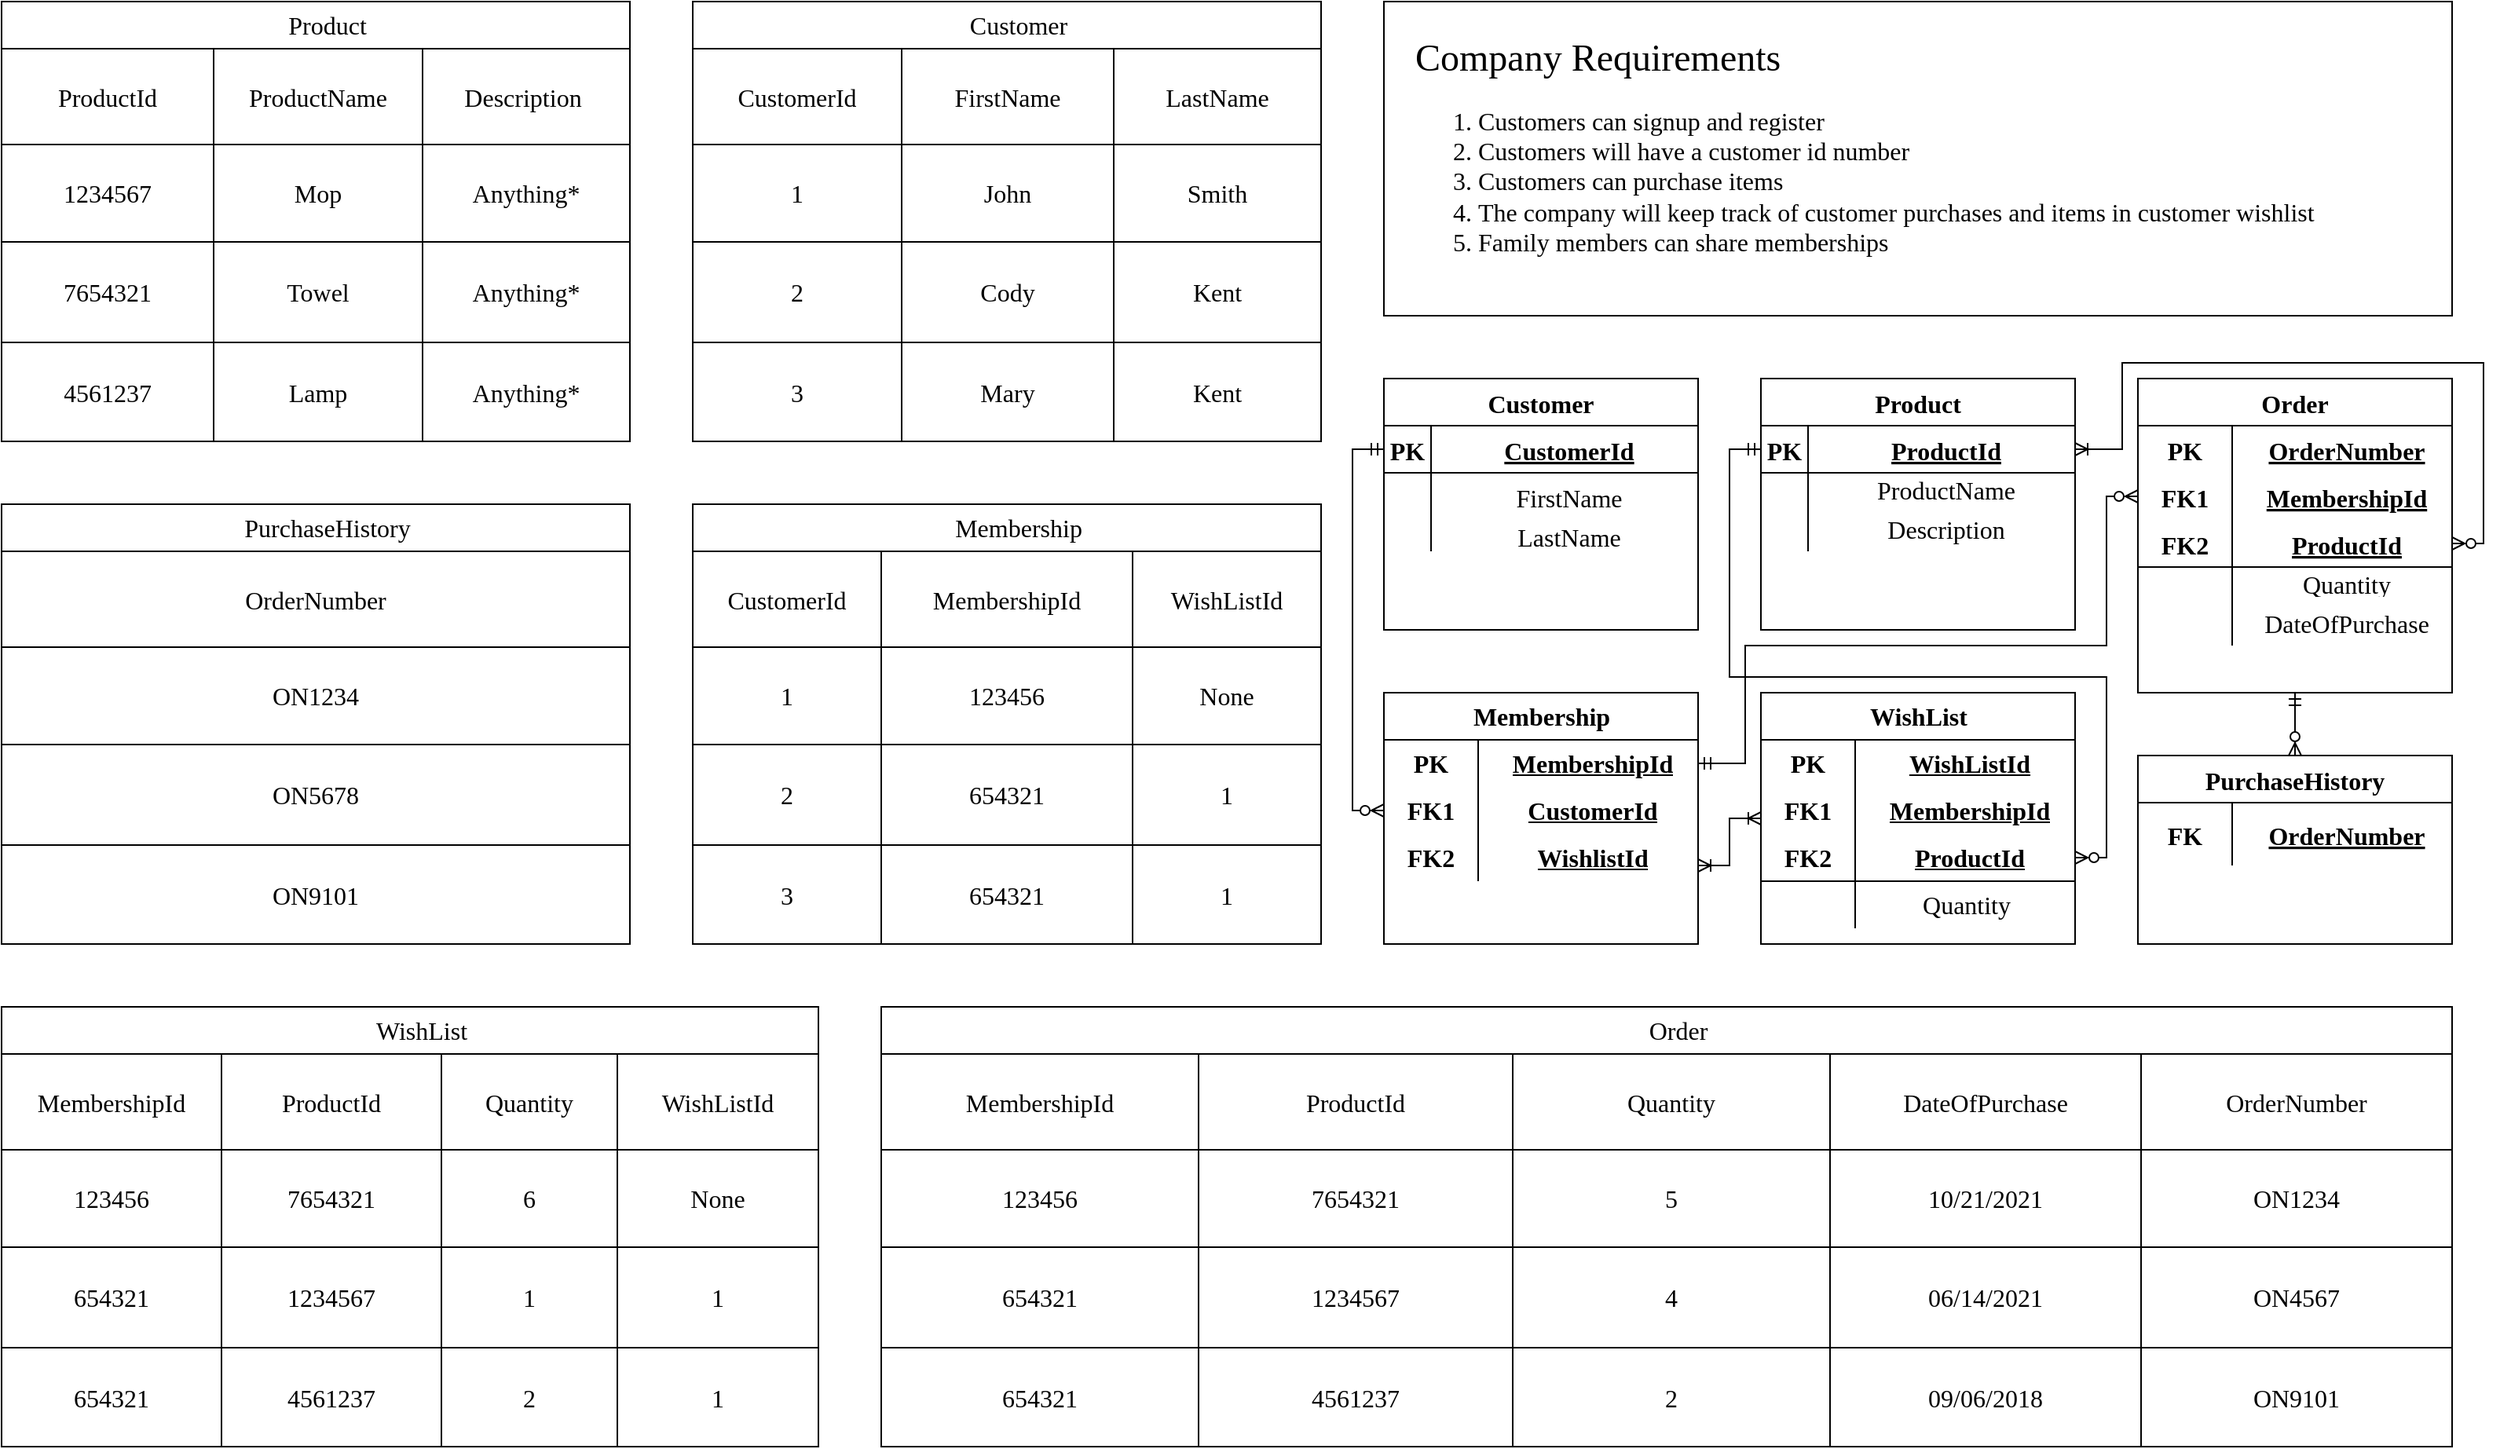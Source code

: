 <mxfile version="15.5.8" type="github"><diagram id="wr4n07vyrB7MyFBaIdfQ" name="Page-1"><mxGraphModel dx="2780" dy="1160" grid="1" gridSize="10" guides="1" tooltips="1" connect="1" arrows="1" fold="1" page="1" pageScale="1" pageWidth="850" pageHeight="1100" math="0" shadow="0"><root><mxCell id="0"/><mxCell id="1" parent="0"/><mxCell id="Udi7L7KhglqrRKfe7i3x-1" value="Company Requirements&lt;font style=&quot;font-size: 16px&quot;&gt;&amp;nbsp;&lt;br&gt;&lt;ol&gt;&lt;li&gt;&lt;font style=&quot;font-size: 16px&quot;&gt;Customers can signup and register&lt;/font&gt;&lt;/li&gt;&lt;li&gt;&lt;font style=&quot;font-size: 16px&quot;&gt;Customers will have a customer id number&lt;/font&gt;&lt;/li&gt;&lt;li&gt;Customers can purchase items&lt;/li&gt;&lt;li&gt;The company will keep track of customer purchases and items in customer wishlist&lt;/li&gt;&lt;li&gt;Family members can share memberships&lt;/li&gt;&lt;/ol&gt;&lt;/font&gt;" style="rounded=0;whiteSpace=wrap;html=1;spacing=20;labelBackgroundColor=default;labelBorderColor=none;align=left;fontSize=24;fontFamily=Times New Roman;" vertex="1" parent="1"><mxGeometry x="120" y="80" width="680" height="200" as="geometry"/></mxCell><mxCell id="Udi7L7KhglqrRKfe7i3x-2" value="Customer" style="shape=table;startSize=30;container=1;collapsible=1;childLayout=tableLayout;fixedRows=1;rowLines=0;fontStyle=1;align=center;resizeLast=1;labelBackgroundColor=default;labelBorderColor=none;fontFamily=Times New Roman;fontSize=16;" vertex="1" parent="1"><mxGeometry x="120" y="320" width="200" height="160" as="geometry"/></mxCell><mxCell id="Udi7L7KhglqrRKfe7i3x-3" value="" style="shape=partialRectangle;collapsible=0;dropTarget=0;pointerEvents=0;fillColor=none;top=0;left=0;bottom=1;right=0;points=[[0,0.5],[1,0.5]];portConstraint=eastwest;labelBackgroundColor=default;labelBorderColor=none;fontFamily=Times New Roman;fontSize=16;align=center;" vertex="1" parent="Udi7L7KhglqrRKfe7i3x-2"><mxGeometry y="30" width="200" height="30" as="geometry"/></mxCell><mxCell id="Udi7L7KhglqrRKfe7i3x-4" value="PK" style="shape=partialRectangle;connectable=0;fillColor=none;top=0;left=0;bottom=0;right=0;fontStyle=1;overflow=hidden;labelBackgroundColor=default;labelBorderColor=none;fontFamily=Times New Roman;fontSize=16;align=center;" vertex="1" parent="Udi7L7KhglqrRKfe7i3x-3"><mxGeometry width="30" height="30" as="geometry"><mxRectangle width="30" height="30" as="alternateBounds"/></mxGeometry></mxCell><mxCell id="Udi7L7KhglqrRKfe7i3x-5" value="CustomerId" style="shape=partialRectangle;connectable=0;fillColor=none;top=0;left=0;bottom=0;right=0;align=center;spacingLeft=6;fontStyle=5;overflow=hidden;labelBackgroundColor=default;labelBorderColor=none;fontFamily=Times New Roman;fontSize=16;" vertex="1" parent="Udi7L7KhglqrRKfe7i3x-3"><mxGeometry x="30" width="170" height="30" as="geometry"><mxRectangle width="170" height="30" as="alternateBounds"/></mxGeometry></mxCell><mxCell id="Udi7L7KhglqrRKfe7i3x-6" value="" style="shape=partialRectangle;collapsible=0;dropTarget=0;pointerEvents=0;fillColor=none;top=0;left=0;bottom=0;right=0;points=[[0,0.5],[1,0.5]];portConstraint=eastwest;labelBackgroundColor=default;labelBorderColor=none;fontFamily=Times New Roman;fontSize=16;align=center;" vertex="1" parent="Udi7L7KhglqrRKfe7i3x-2"><mxGeometry y="60" width="200" height="30" as="geometry"/></mxCell><mxCell id="Udi7L7KhglqrRKfe7i3x-7" value="" style="shape=partialRectangle;connectable=0;fillColor=none;top=0;left=0;bottom=0;right=0;editable=1;overflow=hidden;labelBackgroundColor=default;labelBorderColor=none;fontFamily=Times New Roman;fontSize=16;align=center;" vertex="1" parent="Udi7L7KhglqrRKfe7i3x-6"><mxGeometry width="30" height="30" as="geometry"><mxRectangle width="30" height="30" as="alternateBounds"/></mxGeometry></mxCell><mxCell id="Udi7L7KhglqrRKfe7i3x-8" value="FirstName" style="shape=partialRectangle;connectable=0;fillColor=none;top=0;left=0;bottom=0;right=0;align=center;spacingLeft=6;overflow=hidden;labelBackgroundColor=default;labelBorderColor=none;fontFamily=Times New Roman;fontSize=16;" vertex="1" parent="Udi7L7KhglqrRKfe7i3x-6"><mxGeometry x="30" width="170" height="30" as="geometry"><mxRectangle width="170" height="30" as="alternateBounds"/></mxGeometry></mxCell><mxCell id="Udi7L7KhglqrRKfe7i3x-9" value="" style="shape=partialRectangle;collapsible=0;dropTarget=0;pointerEvents=0;fillColor=none;top=0;left=0;bottom=0;right=0;points=[[0,0.5],[1,0.5]];portConstraint=eastwest;labelBackgroundColor=default;labelBorderColor=none;fontFamily=Times New Roman;fontSize=16;align=center;" vertex="1" parent="Udi7L7KhglqrRKfe7i3x-2"><mxGeometry y="90" width="200" height="20" as="geometry"/></mxCell><mxCell id="Udi7L7KhglqrRKfe7i3x-10" value="" style="shape=partialRectangle;connectable=0;fillColor=none;top=0;left=0;bottom=0;right=0;editable=1;overflow=hidden;labelBackgroundColor=default;labelBorderColor=none;fontFamily=Times New Roman;fontSize=16;align=center;" vertex="1" parent="Udi7L7KhglqrRKfe7i3x-9"><mxGeometry width="30" height="20" as="geometry"><mxRectangle width="30" height="20" as="alternateBounds"/></mxGeometry></mxCell><mxCell id="Udi7L7KhglqrRKfe7i3x-11" value="LastName" style="shape=partialRectangle;connectable=0;fillColor=none;top=0;left=0;bottom=0;right=0;align=center;spacingLeft=6;overflow=hidden;labelBackgroundColor=default;labelBorderColor=none;fontFamily=Times New Roman;fontSize=16;" vertex="1" parent="Udi7L7KhglqrRKfe7i3x-9"><mxGeometry x="30" width="170" height="20" as="geometry"><mxRectangle width="170" height="20" as="alternateBounds"/></mxGeometry></mxCell><mxCell id="Udi7L7KhglqrRKfe7i3x-27" value="Customer" style="shape=table;startSize=30;container=1;collapsible=0;childLayout=tableLayout;fontStyle=0;align=center;pointerEvents=1;labelBackgroundColor=none;labelBorderColor=none;fontFamily=Times New Roman;fontSize=16;whiteSpace=wrap;spacing=20;spacingLeft=15;" vertex="1" parent="1"><mxGeometry x="-320" y="80" width="400" height="280" as="geometry"/></mxCell><mxCell id="Udi7L7KhglqrRKfe7i3x-28" value="" style="shape=partialRectangle;html=1;whiteSpace=wrap;collapsible=0;dropTarget=0;pointerEvents=0;fillColor=none;top=0;left=0;bottom=0;right=0;points=[[0,0.5],[1,0.5]];portConstraint=eastwest;labelBackgroundColor=none;labelBorderColor=none;fontFamily=Times New Roman;fontSize=16;align=center;spacing=20;fontStyle=0;spacingLeft=0;" vertex="1" parent="Udi7L7KhglqrRKfe7i3x-27"><mxGeometry y="30" width="400" height="61" as="geometry"/></mxCell><mxCell id="Udi7L7KhglqrRKfe7i3x-29" value="CustomerId" style="shape=partialRectangle;whiteSpace=wrap;connectable=0;fillColor=none;top=0;left=0;bottom=0;right=0;overflow=hidden;pointerEvents=1;labelBackgroundColor=none;labelBorderColor=none;fontFamily=Times New Roman;fontSize=16;align=center;spacing=20;fontStyle=0;spacingLeft=0;html=1;" vertex="1" parent="Udi7L7KhglqrRKfe7i3x-28"><mxGeometry width="133" height="61" as="geometry"><mxRectangle width="133" height="61" as="alternateBounds"/></mxGeometry></mxCell><mxCell id="Udi7L7KhglqrRKfe7i3x-30" value="FirstName" style="shape=partialRectangle;html=1;whiteSpace=wrap;connectable=0;fillColor=none;top=0;left=0;bottom=0;right=0;overflow=hidden;pointerEvents=1;labelBackgroundColor=none;labelBorderColor=none;fontFamily=Times New Roman;fontSize=16;align=center;spacing=20;fontStyle=0;spacingLeft=0;" vertex="1" parent="Udi7L7KhglqrRKfe7i3x-28"><mxGeometry x="133" width="135" height="61" as="geometry"><mxRectangle width="135" height="61" as="alternateBounds"/></mxGeometry></mxCell><mxCell id="Udi7L7KhglqrRKfe7i3x-31" value="LastName" style="shape=partialRectangle;html=1;whiteSpace=wrap;connectable=0;fillColor=none;top=0;left=0;bottom=0;right=0;overflow=hidden;pointerEvents=1;labelBackgroundColor=none;labelBorderColor=none;fontFamily=Times New Roman;fontSize=16;align=center;spacing=20;fontStyle=0;spacingLeft=0;" vertex="1" parent="Udi7L7KhglqrRKfe7i3x-28"><mxGeometry x="268" width="132" height="61" as="geometry"><mxRectangle width="132" height="61" as="alternateBounds"/></mxGeometry></mxCell><mxCell id="Udi7L7KhglqrRKfe7i3x-32" value="" style="shape=partialRectangle;html=1;whiteSpace=wrap;collapsible=0;dropTarget=0;pointerEvents=0;fillColor=none;top=0;left=0;bottom=0;right=0;points=[[0,0.5],[1,0.5]];portConstraint=eastwest;labelBackgroundColor=none;labelBorderColor=none;fontFamily=Times New Roman;fontSize=16;align=center;spacing=20;fontStyle=0;spacingLeft=0;" vertex="1" parent="Udi7L7KhglqrRKfe7i3x-27"><mxGeometry y="91" width="400" height="62" as="geometry"/></mxCell><mxCell id="Udi7L7KhglqrRKfe7i3x-33" value="1" style="shape=partialRectangle;html=1;whiteSpace=wrap;connectable=0;fillColor=none;top=0;left=0;bottom=0;right=0;overflow=hidden;pointerEvents=1;labelBackgroundColor=none;labelBorderColor=none;fontFamily=Times New Roman;fontSize=16;align=center;spacing=20;fontStyle=0;spacingLeft=0;" vertex="1" parent="Udi7L7KhglqrRKfe7i3x-32"><mxGeometry width="133" height="62" as="geometry"><mxRectangle width="133" height="62" as="alternateBounds"/></mxGeometry></mxCell><mxCell id="Udi7L7KhglqrRKfe7i3x-34" value="John" style="shape=partialRectangle;html=1;whiteSpace=wrap;connectable=0;fillColor=none;top=0;left=0;bottom=0;right=0;overflow=hidden;pointerEvents=1;labelBackgroundColor=none;labelBorderColor=none;fontFamily=Times New Roman;fontSize=16;align=center;spacing=20;fontStyle=0;spacingLeft=0;" vertex="1" parent="Udi7L7KhglqrRKfe7i3x-32"><mxGeometry x="133" width="135" height="62" as="geometry"><mxRectangle width="135" height="62" as="alternateBounds"/></mxGeometry></mxCell><mxCell id="Udi7L7KhglqrRKfe7i3x-35" value="Smith" style="shape=partialRectangle;html=1;whiteSpace=wrap;connectable=0;fillColor=none;top=0;left=0;bottom=0;right=0;overflow=hidden;pointerEvents=1;labelBackgroundColor=none;labelBorderColor=none;fontFamily=Times New Roman;fontSize=16;align=center;spacing=20;fontStyle=0;spacingLeft=0;" vertex="1" parent="Udi7L7KhglqrRKfe7i3x-32"><mxGeometry x="268" width="132" height="62" as="geometry"><mxRectangle width="132" height="62" as="alternateBounds"/></mxGeometry></mxCell><mxCell id="Udi7L7KhglqrRKfe7i3x-36" value="" style="shape=partialRectangle;html=1;whiteSpace=wrap;collapsible=0;dropTarget=0;pointerEvents=0;fillColor=none;top=0;left=0;bottom=0;right=0;points=[[0,0.5],[1,0.5]];portConstraint=eastwest;labelBackgroundColor=none;labelBorderColor=none;fontFamily=Times New Roman;fontSize=16;align=center;spacing=20;fontStyle=0;spacingLeft=0;" vertex="1" parent="Udi7L7KhglqrRKfe7i3x-27"><mxGeometry y="153" width="400" height="64" as="geometry"/></mxCell><mxCell id="Udi7L7KhglqrRKfe7i3x-37" value="2" style="shape=partialRectangle;html=1;whiteSpace=wrap;connectable=0;fillColor=none;top=0;left=0;bottom=0;right=0;overflow=hidden;pointerEvents=1;labelBackgroundColor=none;labelBorderColor=none;fontFamily=Times New Roman;fontSize=16;align=center;spacing=20;fontStyle=0;spacingLeft=0;" vertex="1" parent="Udi7L7KhglqrRKfe7i3x-36"><mxGeometry width="133" height="64" as="geometry"><mxRectangle width="133" height="64" as="alternateBounds"/></mxGeometry></mxCell><mxCell id="Udi7L7KhglqrRKfe7i3x-38" value="Cody" style="shape=partialRectangle;html=1;whiteSpace=wrap;connectable=0;fillColor=none;top=0;left=0;bottom=0;right=0;overflow=hidden;pointerEvents=1;labelBackgroundColor=none;labelBorderColor=none;fontFamily=Times New Roman;fontSize=16;align=center;spacing=20;fontStyle=0;spacingLeft=0;" vertex="1" parent="Udi7L7KhglqrRKfe7i3x-36"><mxGeometry x="133" width="135" height="64" as="geometry"><mxRectangle width="135" height="64" as="alternateBounds"/></mxGeometry></mxCell><mxCell id="Udi7L7KhglqrRKfe7i3x-39" value="Kent" style="shape=partialRectangle;html=1;whiteSpace=wrap;connectable=0;fillColor=none;top=0;left=0;bottom=0;right=0;overflow=hidden;pointerEvents=1;labelBackgroundColor=none;labelBorderColor=none;fontFamily=Times New Roman;fontSize=16;align=center;spacing=20;fontStyle=0;spacingLeft=0;" vertex="1" parent="Udi7L7KhglqrRKfe7i3x-36"><mxGeometry x="268" width="132" height="64" as="geometry"><mxRectangle width="132" height="64" as="alternateBounds"/></mxGeometry></mxCell><mxCell id="Udi7L7KhglqrRKfe7i3x-40" value="" style="shape=partialRectangle;html=1;whiteSpace=wrap;collapsible=0;dropTarget=0;pointerEvents=0;fillColor=none;top=0;left=0;bottom=0;right=0;points=[[0,0.5],[1,0.5]];portConstraint=eastwest;labelBackgroundColor=none;labelBorderColor=none;fontFamily=Times New Roman;fontSize=16;align=center;spacing=20;fontStyle=0;spacingLeft=0;" vertex="1" parent="Udi7L7KhglqrRKfe7i3x-27"><mxGeometry y="217" width="400" height="63" as="geometry"/></mxCell><mxCell id="Udi7L7KhglqrRKfe7i3x-41" value="3" style="shape=partialRectangle;html=1;whiteSpace=wrap;connectable=0;fillColor=none;top=0;left=0;bottom=0;right=0;overflow=hidden;pointerEvents=1;labelBackgroundColor=none;labelBorderColor=none;fontFamily=Times New Roman;fontSize=16;align=center;spacing=20;fontStyle=0;spacingLeft=0;" vertex="1" parent="Udi7L7KhglqrRKfe7i3x-40"><mxGeometry width="133" height="63" as="geometry"><mxRectangle width="133" height="63" as="alternateBounds"/></mxGeometry></mxCell><mxCell id="Udi7L7KhglqrRKfe7i3x-42" value="Mary" style="shape=partialRectangle;html=1;whiteSpace=wrap;connectable=0;fillColor=none;top=0;left=0;bottom=0;right=0;overflow=hidden;pointerEvents=1;labelBackgroundColor=none;labelBorderColor=none;fontFamily=Times New Roman;fontSize=16;align=center;spacing=20;fontStyle=0;spacingLeft=0;" vertex="1" parent="Udi7L7KhglqrRKfe7i3x-40"><mxGeometry x="133" width="135" height="63" as="geometry"><mxRectangle width="135" height="63" as="alternateBounds"/></mxGeometry></mxCell><mxCell id="Udi7L7KhglqrRKfe7i3x-43" value="Kent" style="shape=partialRectangle;html=1;whiteSpace=wrap;connectable=0;fillColor=none;top=0;left=0;bottom=0;right=0;overflow=hidden;pointerEvents=1;labelBackgroundColor=none;labelBorderColor=none;fontFamily=Times New Roman;fontSize=16;align=center;spacing=20;fontStyle=0;spacingLeft=0;" vertex="1" parent="Udi7L7KhglqrRKfe7i3x-40"><mxGeometry x="268" width="132" height="63" as="geometry"><mxRectangle width="132" height="63" as="alternateBounds"/></mxGeometry></mxCell><mxCell id="Udi7L7KhglqrRKfe7i3x-57" value="Membership" style="shape=table;startSize=30;container=1;collapsible=0;childLayout=tableLayout;fontStyle=0;align=center;pointerEvents=1;labelBackgroundColor=none;labelBorderColor=none;fontFamily=Times New Roman;fontSize=16;whiteSpace=wrap;spacing=20;spacingLeft=15;" vertex="1" parent="1"><mxGeometry x="-320" y="400" width="400" height="280" as="geometry"/></mxCell><mxCell id="Udi7L7KhglqrRKfe7i3x-58" value="" style="shape=partialRectangle;html=1;whiteSpace=wrap;collapsible=0;dropTarget=0;pointerEvents=0;fillColor=none;top=0;left=0;bottom=0;right=0;points=[[0,0.5],[1,0.5]];portConstraint=eastwest;labelBackgroundColor=none;labelBorderColor=none;fontFamily=Times New Roman;fontSize=16;align=center;spacing=20;fontStyle=0;spacingLeft=0;" vertex="1" parent="Udi7L7KhglqrRKfe7i3x-57"><mxGeometry y="30" width="400" height="61" as="geometry"/></mxCell><mxCell id="Udi7L7KhglqrRKfe7i3x-59" value="CustomerId" style="shape=partialRectangle;whiteSpace=wrap;connectable=0;fillColor=none;top=0;left=0;bottom=0;right=0;overflow=hidden;pointerEvents=1;labelBackgroundColor=none;labelBorderColor=none;fontFamily=Times New Roman;fontSize=16;align=center;spacing=20;fontStyle=0;spacingLeft=0;html=1;" vertex="1" parent="Udi7L7KhglqrRKfe7i3x-58"><mxGeometry width="120" height="61" as="geometry"><mxRectangle width="120" height="61" as="alternateBounds"/></mxGeometry></mxCell><mxCell id="Udi7L7KhglqrRKfe7i3x-60" value="MembershipId" style="shape=partialRectangle;html=1;whiteSpace=wrap;connectable=0;fillColor=none;top=0;left=0;bottom=0;right=0;overflow=hidden;pointerEvents=1;labelBackgroundColor=none;labelBorderColor=none;fontFamily=Times New Roman;fontSize=16;align=center;spacing=20;fontStyle=0;spacingLeft=0;" vertex="1" parent="Udi7L7KhglqrRKfe7i3x-58"><mxGeometry x="120" width="160" height="61" as="geometry"><mxRectangle width="160" height="61" as="alternateBounds"/></mxGeometry></mxCell><mxCell id="Udi7L7KhglqrRKfe7i3x-299" value="WishListId" style="shape=partialRectangle;html=1;whiteSpace=wrap;connectable=0;fillColor=none;top=0;left=0;bottom=0;right=0;overflow=hidden;pointerEvents=1;labelBackgroundColor=none;labelBorderColor=none;fontFamily=Times New Roman;fontSize=16;align=center;spacing=20;fontStyle=0;spacingLeft=0;" vertex="1" parent="Udi7L7KhglqrRKfe7i3x-58"><mxGeometry x="280" width="120" height="61" as="geometry"><mxRectangle width="120" height="61" as="alternateBounds"/></mxGeometry></mxCell><mxCell id="Udi7L7KhglqrRKfe7i3x-62" value="" style="shape=partialRectangle;html=1;whiteSpace=wrap;collapsible=0;dropTarget=0;pointerEvents=0;fillColor=none;top=0;left=0;bottom=0;right=0;points=[[0,0.5],[1,0.5]];portConstraint=eastwest;labelBackgroundColor=none;labelBorderColor=none;fontFamily=Times New Roman;fontSize=16;align=center;spacing=20;fontStyle=0;spacingLeft=0;" vertex="1" parent="Udi7L7KhglqrRKfe7i3x-57"><mxGeometry y="91" width="400" height="62" as="geometry"/></mxCell><mxCell id="Udi7L7KhglqrRKfe7i3x-63" value="1" style="shape=partialRectangle;html=1;whiteSpace=wrap;connectable=0;fillColor=none;top=0;left=0;bottom=0;right=0;overflow=hidden;pointerEvents=1;labelBackgroundColor=none;labelBorderColor=none;fontFamily=Times New Roman;fontSize=16;align=center;spacing=20;fontStyle=0;spacingLeft=0;" vertex="1" parent="Udi7L7KhglqrRKfe7i3x-62"><mxGeometry width="120" height="62" as="geometry"><mxRectangle width="120" height="62" as="alternateBounds"/></mxGeometry></mxCell><mxCell id="Udi7L7KhglqrRKfe7i3x-64" value="123456" style="shape=partialRectangle;html=1;whiteSpace=wrap;connectable=0;fillColor=none;top=0;left=0;bottom=0;right=0;overflow=hidden;pointerEvents=1;labelBackgroundColor=none;labelBorderColor=none;fontFamily=Times New Roman;fontSize=16;align=center;spacing=20;fontStyle=0;spacingLeft=0;" vertex="1" parent="Udi7L7KhglqrRKfe7i3x-62"><mxGeometry x="120" width="160" height="62" as="geometry"><mxRectangle width="160" height="62" as="alternateBounds"/></mxGeometry></mxCell><mxCell id="Udi7L7KhglqrRKfe7i3x-300" value="None" style="shape=partialRectangle;html=1;whiteSpace=wrap;connectable=0;fillColor=none;top=0;left=0;bottom=0;right=0;overflow=hidden;pointerEvents=1;labelBackgroundColor=none;labelBorderColor=none;fontFamily=Times New Roman;fontSize=16;align=center;spacing=20;fontStyle=0;spacingLeft=0;" vertex="1" parent="Udi7L7KhglqrRKfe7i3x-62"><mxGeometry x="280" width="120" height="62" as="geometry"><mxRectangle width="120" height="62" as="alternateBounds"/></mxGeometry></mxCell><mxCell id="Udi7L7KhglqrRKfe7i3x-66" value="" style="shape=partialRectangle;html=1;whiteSpace=wrap;collapsible=0;dropTarget=0;pointerEvents=0;fillColor=none;top=0;left=0;bottom=0;right=0;points=[[0,0.5],[1,0.5]];portConstraint=eastwest;labelBackgroundColor=none;labelBorderColor=none;fontFamily=Times New Roman;fontSize=16;align=center;spacing=20;fontStyle=0;spacingLeft=0;" vertex="1" parent="Udi7L7KhglqrRKfe7i3x-57"><mxGeometry y="153" width="400" height="64" as="geometry"/></mxCell><mxCell id="Udi7L7KhglqrRKfe7i3x-67" value="2" style="shape=partialRectangle;html=1;whiteSpace=wrap;connectable=0;fillColor=none;top=0;left=0;bottom=0;right=0;overflow=hidden;pointerEvents=1;labelBackgroundColor=none;labelBorderColor=none;fontFamily=Times New Roman;fontSize=16;align=center;spacing=20;fontStyle=0;spacingLeft=0;" vertex="1" parent="Udi7L7KhglqrRKfe7i3x-66"><mxGeometry width="120" height="64" as="geometry"><mxRectangle width="120" height="64" as="alternateBounds"/></mxGeometry></mxCell><mxCell id="Udi7L7KhglqrRKfe7i3x-68" value="654321" style="shape=partialRectangle;html=1;whiteSpace=wrap;connectable=0;fillColor=none;top=0;left=0;bottom=0;right=0;overflow=hidden;pointerEvents=1;labelBackgroundColor=none;labelBorderColor=none;fontFamily=Times New Roman;fontSize=16;align=center;spacing=20;fontStyle=0;spacingLeft=0;" vertex="1" parent="Udi7L7KhglqrRKfe7i3x-66"><mxGeometry x="120" width="160" height="64" as="geometry"><mxRectangle width="160" height="64" as="alternateBounds"/></mxGeometry></mxCell><mxCell id="Udi7L7KhglqrRKfe7i3x-301" value="1" style="shape=partialRectangle;html=1;whiteSpace=wrap;connectable=0;fillColor=none;top=0;left=0;bottom=0;right=0;overflow=hidden;pointerEvents=1;labelBackgroundColor=none;labelBorderColor=none;fontFamily=Times New Roman;fontSize=16;align=center;spacing=20;fontStyle=0;spacingLeft=0;" vertex="1" parent="Udi7L7KhglqrRKfe7i3x-66"><mxGeometry x="280" width="120" height="64" as="geometry"><mxRectangle width="120" height="64" as="alternateBounds"/></mxGeometry></mxCell><mxCell id="Udi7L7KhglqrRKfe7i3x-70" value="" style="shape=partialRectangle;html=1;whiteSpace=wrap;collapsible=0;dropTarget=0;pointerEvents=0;fillColor=none;top=0;left=0;bottom=0;right=0;points=[[0,0.5],[1,0.5]];portConstraint=eastwest;labelBackgroundColor=none;labelBorderColor=none;fontFamily=Times New Roman;fontSize=16;align=center;spacing=20;fontStyle=0;spacingLeft=0;" vertex="1" parent="Udi7L7KhglqrRKfe7i3x-57"><mxGeometry y="217" width="400" height="63" as="geometry"/></mxCell><mxCell id="Udi7L7KhglqrRKfe7i3x-71" value="3" style="shape=partialRectangle;html=1;whiteSpace=wrap;connectable=0;fillColor=none;top=0;left=0;bottom=0;right=0;overflow=hidden;pointerEvents=1;labelBackgroundColor=none;labelBorderColor=none;fontFamily=Times New Roman;fontSize=16;align=center;spacing=20;fontStyle=0;spacingLeft=0;" vertex="1" parent="Udi7L7KhglqrRKfe7i3x-70"><mxGeometry width="120" height="63" as="geometry"><mxRectangle width="120" height="63" as="alternateBounds"/></mxGeometry></mxCell><mxCell id="Udi7L7KhglqrRKfe7i3x-72" value="654321" style="shape=partialRectangle;html=1;whiteSpace=wrap;connectable=0;fillColor=none;top=0;left=0;bottom=0;right=0;overflow=hidden;pointerEvents=1;labelBackgroundColor=none;labelBorderColor=none;fontFamily=Times New Roman;fontSize=16;align=center;spacing=20;fontStyle=0;spacingLeft=0;" vertex="1" parent="Udi7L7KhglqrRKfe7i3x-70"><mxGeometry x="120" width="160" height="63" as="geometry"><mxRectangle width="160" height="63" as="alternateBounds"/></mxGeometry></mxCell><mxCell id="Udi7L7KhglqrRKfe7i3x-302" value="1" style="shape=partialRectangle;html=1;whiteSpace=wrap;connectable=0;fillColor=none;top=0;left=0;bottom=0;right=0;overflow=hidden;pointerEvents=1;labelBackgroundColor=none;labelBorderColor=none;fontFamily=Times New Roman;fontSize=16;align=center;spacing=20;fontStyle=0;spacingLeft=0;" vertex="1" parent="Udi7L7KhglqrRKfe7i3x-70"><mxGeometry x="280" width="120" height="63" as="geometry"><mxRectangle width="120" height="63" as="alternateBounds"/></mxGeometry></mxCell><mxCell id="Udi7L7KhglqrRKfe7i3x-74" value="WishList" style="shape=table;startSize=30;container=1;collapsible=0;childLayout=tableLayout;fontStyle=0;align=center;pointerEvents=1;labelBackgroundColor=none;labelBorderColor=none;fontFamily=Times New Roman;fontSize=16;whiteSpace=wrap;spacing=20;spacingLeft=15;" vertex="1" parent="1"><mxGeometry x="-760" y="720" width="520" height="280" as="geometry"/></mxCell><mxCell id="Udi7L7KhglqrRKfe7i3x-75" value="" style="shape=partialRectangle;html=1;whiteSpace=wrap;collapsible=0;dropTarget=0;pointerEvents=0;fillColor=none;top=0;left=0;bottom=0;right=0;points=[[0,0.5],[1,0.5]];portConstraint=eastwest;labelBackgroundColor=none;labelBorderColor=none;fontFamily=Times New Roman;fontSize=16;align=center;spacing=20;fontStyle=0;spacingLeft=0;" vertex="1" parent="Udi7L7KhglqrRKfe7i3x-74"><mxGeometry y="30" width="520" height="61" as="geometry"/></mxCell><mxCell id="Udi7L7KhglqrRKfe7i3x-76" value="MembershipId" style="shape=partialRectangle;whiteSpace=wrap;connectable=0;fillColor=none;top=0;left=0;bottom=0;right=0;overflow=hidden;pointerEvents=1;labelBackgroundColor=none;labelBorderColor=none;fontFamily=Times New Roman;fontSize=16;align=center;spacing=20;fontStyle=0;spacingLeft=0;html=1;" vertex="1" parent="Udi7L7KhglqrRKfe7i3x-75"><mxGeometry width="140" height="61" as="geometry"><mxRectangle width="140" height="61" as="alternateBounds"/></mxGeometry></mxCell><mxCell id="Udi7L7KhglqrRKfe7i3x-77" value="ProductId" style="shape=partialRectangle;html=1;whiteSpace=wrap;connectable=0;fillColor=none;top=0;left=0;bottom=0;right=0;overflow=hidden;pointerEvents=1;labelBackgroundColor=none;labelBorderColor=none;fontFamily=Times New Roman;fontSize=16;align=center;spacing=20;fontStyle=0;spacingLeft=0;" vertex="1" parent="Udi7L7KhglqrRKfe7i3x-75"><mxGeometry x="140" width="140" height="61" as="geometry"><mxRectangle width="140" height="61" as="alternateBounds"/></mxGeometry></mxCell><mxCell id="Udi7L7KhglqrRKfe7i3x-213" value="Quantity" style="shape=partialRectangle;html=1;whiteSpace=wrap;connectable=0;fillColor=none;top=0;left=0;bottom=0;right=0;overflow=hidden;pointerEvents=1;labelBackgroundColor=none;labelBorderColor=none;fontFamily=Times New Roman;fontSize=16;align=center;spacing=20;fontStyle=0;spacingLeft=0;" vertex="1" parent="Udi7L7KhglqrRKfe7i3x-75"><mxGeometry x="280" width="112" height="61" as="geometry"><mxRectangle width="112" height="61" as="alternateBounds"/></mxGeometry></mxCell><mxCell id="Udi7L7KhglqrRKfe7i3x-281" value="WishListId" style="shape=partialRectangle;html=1;whiteSpace=wrap;connectable=0;fillColor=none;top=0;left=0;bottom=0;right=0;overflow=hidden;pointerEvents=1;labelBackgroundColor=none;labelBorderColor=none;fontFamily=Times New Roman;fontSize=16;align=center;spacing=20;fontStyle=0;spacingLeft=0;" vertex="1" parent="Udi7L7KhglqrRKfe7i3x-75"><mxGeometry x="392" width="128" height="61" as="geometry"><mxRectangle width="128" height="61" as="alternateBounds"/></mxGeometry></mxCell><mxCell id="Udi7L7KhglqrRKfe7i3x-78" value="" style="shape=partialRectangle;html=1;whiteSpace=wrap;collapsible=0;dropTarget=0;pointerEvents=0;fillColor=none;top=0;left=0;bottom=0;right=0;points=[[0,0.5],[1,0.5]];portConstraint=eastwest;labelBackgroundColor=none;labelBorderColor=none;fontFamily=Times New Roman;fontSize=16;align=center;spacing=20;fontStyle=0;spacingLeft=0;" vertex="1" parent="Udi7L7KhglqrRKfe7i3x-74"><mxGeometry y="91" width="520" height="62" as="geometry"/></mxCell><mxCell id="Udi7L7KhglqrRKfe7i3x-79" value="123456" style="shape=partialRectangle;html=1;whiteSpace=wrap;connectable=0;fillColor=none;top=0;left=0;bottom=0;right=0;overflow=hidden;pointerEvents=1;labelBackgroundColor=none;labelBorderColor=none;fontFamily=Times New Roman;fontSize=16;align=center;spacing=20;fontStyle=0;spacingLeft=0;" vertex="1" parent="Udi7L7KhglqrRKfe7i3x-78"><mxGeometry width="140" height="62" as="geometry"><mxRectangle width="140" height="62" as="alternateBounds"/></mxGeometry></mxCell><mxCell id="Udi7L7KhglqrRKfe7i3x-80" value="7654321" style="shape=partialRectangle;html=1;whiteSpace=wrap;connectable=0;fillColor=none;top=0;left=0;bottom=0;right=0;overflow=hidden;pointerEvents=1;labelBackgroundColor=none;labelBorderColor=none;fontFamily=Times New Roman;fontSize=16;align=center;spacing=20;fontStyle=0;spacingLeft=0;" vertex="1" parent="Udi7L7KhglqrRKfe7i3x-78"><mxGeometry x="140" width="140" height="62" as="geometry"><mxRectangle width="140" height="62" as="alternateBounds"/></mxGeometry></mxCell><mxCell id="Udi7L7KhglqrRKfe7i3x-214" value="6" style="shape=partialRectangle;html=1;whiteSpace=wrap;connectable=0;fillColor=none;top=0;left=0;bottom=0;right=0;overflow=hidden;pointerEvents=1;labelBackgroundColor=none;labelBorderColor=none;fontFamily=Times New Roman;fontSize=16;align=center;spacing=20;fontStyle=0;spacingLeft=0;" vertex="1" parent="Udi7L7KhglqrRKfe7i3x-78"><mxGeometry x="280" width="112" height="62" as="geometry"><mxRectangle width="112" height="62" as="alternateBounds"/></mxGeometry></mxCell><mxCell id="Udi7L7KhglqrRKfe7i3x-282" value="None" style="shape=partialRectangle;html=1;whiteSpace=wrap;connectable=0;fillColor=none;top=0;left=0;bottom=0;right=0;overflow=hidden;pointerEvents=1;labelBackgroundColor=none;labelBorderColor=none;fontFamily=Times New Roman;fontSize=16;align=center;spacing=20;fontStyle=0;spacingLeft=0;" vertex="1" parent="Udi7L7KhglqrRKfe7i3x-78"><mxGeometry x="392" width="128" height="62" as="geometry"><mxRectangle width="128" height="62" as="alternateBounds"/></mxGeometry></mxCell><mxCell id="Udi7L7KhglqrRKfe7i3x-81" value="" style="shape=partialRectangle;html=1;whiteSpace=wrap;collapsible=0;dropTarget=0;pointerEvents=0;fillColor=none;top=0;left=0;bottom=0;right=0;points=[[0,0.5],[1,0.5]];portConstraint=eastwest;labelBackgroundColor=none;labelBorderColor=none;fontFamily=Times New Roman;fontSize=16;align=center;spacing=20;fontStyle=0;spacingLeft=0;" vertex="1" parent="Udi7L7KhglqrRKfe7i3x-74"><mxGeometry y="153" width="520" height="64" as="geometry"/></mxCell><mxCell id="Udi7L7KhglqrRKfe7i3x-82" value="654321" style="shape=partialRectangle;html=1;whiteSpace=wrap;connectable=0;fillColor=none;top=0;left=0;bottom=0;right=0;overflow=hidden;pointerEvents=1;labelBackgroundColor=none;labelBorderColor=none;fontFamily=Times New Roman;fontSize=16;align=center;spacing=20;fontStyle=0;spacingLeft=0;" vertex="1" parent="Udi7L7KhglqrRKfe7i3x-81"><mxGeometry width="140" height="64" as="geometry"><mxRectangle width="140" height="64" as="alternateBounds"/></mxGeometry></mxCell><mxCell id="Udi7L7KhglqrRKfe7i3x-83" value="1234567" style="shape=partialRectangle;html=1;whiteSpace=wrap;connectable=0;fillColor=none;top=0;left=0;bottom=0;right=0;overflow=hidden;pointerEvents=1;labelBackgroundColor=none;labelBorderColor=none;fontFamily=Times New Roman;fontSize=16;align=center;spacing=20;fontStyle=0;spacingLeft=0;" vertex="1" parent="Udi7L7KhglqrRKfe7i3x-81"><mxGeometry x="140" width="140" height="64" as="geometry"><mxRectangle width="140" height="64" as="alternateBounds"/></mxGeometry></mxCell><mxCell id="Udi7L7KhglqrRKfe7i3x-215" value="1" style="shape=partialRectangle;html=1;whiteSpace=wrap;connectable=0;fillColor=none;top=0;left=0;bottom=0;right=0;overflow=hidden;pointerEvents=1;labelBackgroundColor=none;labelBorderColor=none;fontFamily=Times New Roman;fontSize=16;align=center;spacing=20;fontStyle=0;spacingLeft=0;" vertex="1" parent="Udi7L7KhglqrRKfe7i3x-81"><mxGeometry x="280" width="112" height="64" as="geometry"><mxRectangle width="112" height="64" as="alternateBounds"/></mxGeometry></mxCell><mxCell id="Udi7L7KhglqrRKfe7i3x-283" value="1" style="shape=partialRectangle;html=1;whiteSpace=wrap;connectable=0;fillColor=none;top=0;left=0;bottom=0;right=0;overflow=hidden;pointerEvents=1;labelBackgroundColor=none;labelBorderColor=none;fontFamily=Times New Roman;fontSize=16;align=center;spacing=20;fontStyle=0;spacingLeft=0;" vertex="1" parent="Udi7L7KhglqrRKfe7i3x-81"><mxGeometry x="392" width="128" height="64" as="geometry"><mxRectangle width="128" height="64" as="alternateBounds"/></mxGeometry></mxCell><mxCell id="Udi7L7KhglqrRKfe7i3x-84" value="" style="shape=partialRectangle;html=1;whiteSpace=wrap;collapsible=0;dropTarget=0;pointerEvents=0;fillColor=none;top=0;left=0;bottom=0;right=0;points=[[0,0.5],[1,0.5]];portConstraint=eastwest;labelBackgroundColor=none;labelBorderColor=none;fontFamily=Times New Roman;fontSize=16;align=center;spacing=20;fontStyle=0;spacingLeft=0;" vertex="1" parent="Udi7L7KhglqrRKfe7i3x-74"><mxGeometry y="217" width="520" height="63" as="geometry"/></mxCell><mxCell id="Udi7L7KhglqrRKfe7i3x-85" value="654321" style="shape=partialRectangle;html=1;whiteSpace=wrap;connectable=0;fillColor=none;top=0;left=0;bottom=0;right=0;overflow=hidden;pointerEvents=1;labelBackgroundColor=none;labelBorderColor=none;fontFamily=Times New Roman;fontSize=16;align=center;spacing=20;fontStyle=0;spacingLeft=0;" vertex="1" parent="Udi7L7KhglqrRKfe7i3x-84"><mxGeometry width="140" height="63" as="geometry"><mxRectangle width="140" height="63" as="alternateBounds"/></mxGeometry></mxCell><mxCell id="Udi7L7KhglqrRKfe7i3x-86" value="4561237" style="shape=partialRectangle;html=1;whiteSpace=wrap;connectable=0;fillColor=none;top=0;left=0;bottom=0;right=0;overflow=hidden;pointerEvents=1;labelBackgroundColor=none;labelBorderColor=none;fontFamily=Times New Roman;fontSize=16;align=center;spacing=20;fontStyle=0;spacingLeft=0;" vertex="1" parent="Udi7L7KhglqrRKfe7i3x-84"><mxGeometry x="140" width="140" height="63" as="geometry"><mxRectangle width="140" height="63" as="alternateBounds"/></mxGeometry></mxCell><mxCell id="Udi7L7KhglqrRKfe7i3x-216" value="2" style="shape=partialRectangle;html=1;whiteSpace=wrap;connectable=0;fillColor=none;top=0;left=0;bottom=0;right=0;overflow=hidden;pointerEvents=1;labelBackgroundColor=none;labelBorderColor=none;fontFamily=Times New Roman;fontSize=16;align=center;spacing=20;fontStyle=0;spacingLeft=0;" vertex="1" parent="Udi7L7KhglqrRKfe7i3x-84"><mxGeometry x="280" width="112" height="63" as="geometry"><mxRectangle width="112" height="63" as="alternateBounds"/></mxGeometry></mxCell><mxCell id="Udi7L7KhglqrRKfe7i3x-284" value="1" style="shape=partialRectangle;html=1;whiteSpace=wrap;connectable=0;fillColor=none;top=0;left=0;bottom=0;right=0;overflow=hidden;pointerEvents=1;labelBackgroundColor=none;labelBorderColor=none;fontFamily=Times New Roman;fontSize=16;align=center;spacing=20;fontStyle=0;spacingLeft=0;" vertex="1" parent="Udi7L7KhglqrRKfe7i3x-84"><mxGeometry x="392" width="128" height="63" as="geometry"><mxRectangle width="128" height="63" as="alternateBounds"/></mxGeometry></mxCell><mxCell id="Udi7L7KhglqrRKfe7i3x-91" value="Product" style="shape=table;startSize=30;container=1;collapsible=0;childLayout=tableLayout;fontStyle=0;align=center;pointerEvents=1;labelBackgroundColor=none;labelBorderColor=none;fontFamily=Times New Roman;fontSize=16;whiteSpace=wrap;spacing=20;spacingLeft=15;" vertex="1" parent="1"><mxGeometry x="-760" y="80" width="400" height="280" as="geometry"/></mxCell><mxCell id="Udi7L7KhglqrRKfe7i3x-92" value="" style="shape=partialRectangle;html=1;whiteSpace=wrap;collapsible=0;dropTarget=0;pointerEvents=0;fillColor=none;top=0;left=0;bottom=0;right=0;points=[[0,0.5],[1,0.5]];portConstraint=eastwest;labelBackgroundColor=none;labelBorderColor=none;fontFamily=Times New Roman;fontSize=16;align=center;spacing=20;fontStyle=0;spacingLeft=0;" vertex="1" parent="Udi7L7KhglqrRKfe7i3x-91"><mxGeometry y="30" width="400" height="61" as="geometry"/></mxCell><mxCell id="Udi7L7KhglqrRKfe7i3x-94" value="ProductId" style="shape=partialRectangle;html=1;whiteSpace=wrap;connectable=0;fillColor=none;top=0;left=0;bottom=0;right=0;overflow=hidden;pointerEvents=1;labelBackgroundColor=none;labelBorderColor=none;fontFamily=Times New Roman;fontSize=16;align=center;spacing=20;fontStyle=0;spacingLeft=0;" vertex="1" parent="Udi7L7KhglqrRKfe7i3x-92"><mxGeometry width="135" height="61" as="geometry"><mxRectangle width="135" height="61" as="alternateBounds"/></mxGeometry></mxCell><mxCell id="Udi7L7KhglqrRKfe7i3x-95" value="ProductName" style="shape=partialRectangle;html=1;whiteSpace=wrap;connectable=0;fillColor=none;top=0;left=0;bottom=0;right=0;overflow=hidden;pointerEvents=1;labelBackgroundColor=none;labelBorderColor=none;fontFamily=Times New Roman;fontSize=16;align=center;spacing=20;fontStyle=0;spacingLeft=0;" vertex="1" parent="Udi7L7KhglqrRKfe7i3x-92"><mxGeometry x="135" width="133" height="61" as="geometry"><mxRectangle width="133" height="61" as="alternateBounds"/></mxGeometry></mxCell><mxCell id="Udi7L7KhglqrRKfe7i3x-108" value="Description&amp;nbsp;" style="shape=partialRectangle;html=1;whiteSpace=wrap;connectable=0;fillColor=none;top=0;left=0;bottom=0;right=0;overflow=hidden;pointerEvents=1;labelBackgroundColor=none;labelBorderColor=none;fontFamily=Times New Roman;fontSize=16;align=center;spacing=20;fontStyle=0;spacingLeft=0;" vertex="1" parent="Udi7L7KhglqrRKfe7i3x-92"><mxGeometry x="268" width="132" height="61" as="geometry"><mxRectangle width="132" height="61" as="alternateBounds"/></mxGeometry></mxCell><mxCell id="Udi7L7KhglqrRKfe7i3x-96" value="" style="shape=partialRectangle;html=1;whiteSpace=wrap;collapsible=0;dropTarget=0;pointerEvents=0;fillColor=none;top=0;left=0;bottom=0;right=0;points=[[0,0.5],[1,0.5]];portConstraint=eastwest;labelBackgroundColor=none;labelBorderColor=none;fontFamily=Times New Roman;fontSize=16;align=center;spacing=20;fontStyle=0;spacingLeft=0;" vertex="1" parent="Udi7L7KhglqrRKfe7i3x-91"><mxGeometry y="91" width="400" height="62" as="geometry"/></mxCell><mxCell id="Udi7L7KhglqrRKfe7i3x-98" value="1234567" style="shape=partialRectangle;html=1;whiteSpace=wrap;connectable=0;fillColor=none;top=0;left=0;bottom=0;right=0;overflow=hidden;pointerEvents=1;labelBackgroundColor=none;labelBorderColor=none;fontFamily=Times New Roman;fontSize=16;align=center;spacing=20;fontStyle=0;spacingLeft=0;" vertex="1" parent="Udi7L7KhglqrRKfe7i3x-96"><mxGeometry width="135" height="62" as="geometry"><mxRectangle width="135" height="62" as="alternateBounds"/></mxGeometry></mxCell><mxCell id="Udi7L7KhglqrRKfe7i3x-99" value="Mop" style="shape=partialRectangle;html=1;whiteSpace=wrap;connectable=0;fillColor=none;top=0;left=0;bottom=0;right=0;overflow=hidden;pointerEvents=1;labelBackgroundColor=none;labelBorderColor=none;fontFamily=Times New Roman;fontSize=16;align=center;spacing=20;fontStyle=0;spacingLeft=0;" vertex="1" parent="Udi7L7KhglqrRKfe7i3x-96"><mxGeometry x="135" width="133" height="62" as="geometry"><mxRectangle width="133" height="62" as="alternateBounds"/></mxGeometry></mxCell><mxCell id="Udi7L7KhglqrRKfe7i3x-109" value="Anything*" style="shape=partialRectangle;html=1;whiteSpace=wrap;connectable=0;fillColor=none;top=0;left=0;bottom=0;right=0;overflow=hidden;pointerEvents=1;labelBackgroundColor=none;labelBorderColor=none;fontFamily=Times New Roman;fontSize=16;align=center;spacing=20;fontStyle=0;spacingLeft=0;" vertex="1" parent="Udi7L7KhglqrRKfe7i3x-96"><mxGeometry x="268" width="132" height="62" as="geometry"><mxRectangle width="132" height="62" as="alternateBounds"/></mxGeometry></mxCell><mxCell id="Udi7L7KhglqrRKfe7i3x-100" value="" style="shape=partialRectangle;html=1;whiteSpace=wrap;collapsible=0;dropTarget=0;pointerEvents=0;fillColor=none;top=0;left=0;bottom=0;right=0;points=[[0,0.5],[1,0.5]];portConstraint=eastwest;labelBackgroundColor=none;labelBorderColor=none;fontFamily=Times New Roman;fontSize=16;align=center;spacing=20;fontStyle=0;spacingLeft=0;" vertex="1" parent="Udi7L7KhglqrRKfe7i3x-91"><mxGeometry y="153" width="400" height="64" as="geometry"/></mxCell><mxCell id="Udi7L7KhglqrRKfe7i3x-102" value="7654321" style="shape=partialRectangle;html=1;whiteSpace=wrap;connectable=0;fillColor=none;top=0;left=0;bottom=0;right=0;overflow=hidden;pointerEvents=1;labelBackgroundColor=none;labelBorderColor=none;fontFamily=Times New Roman;fontSize=16;align=center;spacing=20;fontStyle=0;spacingLeft=0;" vertex="1" parent="Udi7L7KhglqrRKfe7i3x-100"><mxGeometry width="135" height="64" as="geometry"><mxRectangle width="135" height="64" as="alternateBounds"/></mxGeometry></mxCell><mxCell id="Udi7L7KhglqrRKfe7i3x-103" value="Towel" style="shape=partialRectangle;html=1;whiteSpace=wrap;connectable=0;fillColor=none;top=0;left=0;bottom=0;right=0;overflow=hidden;pointerEvents=1;labelBackgroundColor=none;labelBorderColor=none;fontFamily=Times New Roman;fontSize=16;align=center;spacing=20;fontStyle=0;spacingLeft=0;" vertex="1" parent="Udi7L7KhglqrRKfe7i3x-100"><mxGeometry x="135" width="133" height="64" as="geometry"><mxRectangle width="133" height="64" as="alternateBounds"/></mxGeometry></mxCell><mxCell id="Udi7L7KhglqrRKfe7i3x-110" value="Anything*" style="shape=partialRectangle;html=1;whiteSpace=wrap;connectable=0;fillColor=none;top=0;left=0;bottom=0;right=0;overflow=hidden;pointerEvents=1;labelBackgroundColor=none;labelBorderColor=none;fontFamily=Times New Roman;fontSize=16;align=center;spacing=20;fontStyle=0;spacingLeft=0;" vertex="1" parent="Udi7L7KhglqrRKfe7i3x-100"><mxGeometry x="268" width="132" height="64" as="geometry"><mxRectangle width="132" height="64" as="alternateBounds"/></mxGeometry></mxCell><mxCell id="Udi7L7KhglqrRKfe7i3x-104" value="" style="shape=partialRectangle;html=1;whiteSpace=wrap;collapsible=0;dropTarget=0;pointerEvents=0;fillColor=none;top=0;left=0;bottom=0;right=0;points=[[0,0.5],[1,0.5]];portConstraint=eastwest;labelBackgroundColor=none;labelBorderColor=none;fontFamily=Times New Roman;fontSize=16;align=center;spacing=20;fontStyle=0;spacingLeft=0;" vertex="1" parent="Udi7L7KhglqrRKfe7i3x-91"><mxGeometry y="217" width="400" height="63" as="geometry"/></mxCell><mxCell id="Udi7L7KhglqrRKfe7i3x-106" value="4561237" style="shape=partialRectangle;html=1;whiteSpace=wrap;connectable=0;fillColor=none;top=0;left=0;bottom=0;right=0;overflow=hidden;pointerEvents=1;labelBackgroundColor=none;labelBorderColor=none;fontFamily=Times New Roman;fontSize=16;align=center;spacing=20;fontStyle=0;spacingLeft=0;" vertex="1" parent="Udi7L7KhglqrRKfe7i3x-104"><mxGeometry width="135" height="63" as="geometry"><mxRectangle width="135" height="63" as="alternateBounds"/></mxGeometry></mxCell><mxCell id="Udi7L7KhglqrRKfe7i3x-107" value="Lamp" style="shape=partialRectangle;html=1;whiteSpace=wrap;connectable=0;fillColor=none;top=0;left=0;bottom=0;right=0;overflow=hidden;pointerEvents=1;labelBackgroundColor=none;labelBorderColor=none;fontFamily=Times New Roman;fontSize=16;align=center;spacing=20;fontStyle=0;spacingLeft=0;" vertex="1" parent="Udi7L7KhglqrRKfe7i3x-104"><mxGeometry x="135" width="133" height="63" as="geometry"><mxRectangle width="133" height="63" as="alternateBounds"/></mxGeometry></mxCell><mxCell id="Udi7L7KhglqrRKfe7i3x-111" value="Anything*" style="shape=partialRectangle;html=1;whiteSpace=wrap;connectable=0;fillColor=none;top=0;left=0;bottom=0;right=0;overflow=hidden;pointerEvents=1;labelBackgroundColor=none;labelBorderColor=none;fontFamily=Times New Roman;fontSize=16;align=center;spacing=20;fontStyle=0;spacingLeft=0;" vertex="1" parent="Udi7L7KhglqrRKfe7i3x-104"><mxGeometry x="268" width="132" height="63" as="geometry"><mxRectangle width="132" height="63" as="alternateBounds"/></mxGeometry></mxCell><mxCell id="Udi7L7KhglqrRKfe7i3x-125" value="Product" style="shape=table;startSize=30;container=1;collapsible=1;childLayout=tableLayout;fixedRows=1;rowLines=0;fontStyle=1;align=center;resizeLast=1;labelBackgroundColor=default;labelBorderColor=none;fontFamily=Times New Roman;fontSize=16;" vertex="1" parent="1"><mxGeometry x="360" y="320" width="200" height="160" as="geometry"/></mxCell><mxCell id="Udi7L7KhglqrRKfe7i3x-126" value="" style="shape=partialRectangle;collapsible=0;dropTarget=0;pointerEvents=0;fillColor=none;top=0;left=0;bottom=1;right=0;points=[[0,0.5],[1,0.5]];portConstraint=eastwest;labelBackgroundColor=default;labelBorderColor=none;fontFamily=Times New Roman;fontSize=16;align=center;" vertex="1" parent="Udi7L7KhglqrRKfe7i3x-125"><mxGeometry y="30" width="200" height="30" as="geometry"/></mxCell><mxCell id="Udi7L7KhglqrRKfe7i3x-127" value="PK" style="shape=partialRectangle;connectable=0;fillColor=none;top=0;left=0;bottom=0;right=0;fontStyle=1;overflow=hidden;labelBackgroundColor=default;labelBorderColor=none;fontFamily=Times New Roman;fontSize=16;align=center;" vertex="1" parent="Udi7L7KhglqrRKfe7i3x-126"><mxGeometry width="30" height="30" as="geometry"><mxRectangle width="30" height="30" as="alternateBounds"/></mxGeometry></mxCell><mxCell id="Udi7L7KhglqrRKfe7i3x-128" value="ProductId" style="shape=partialRectangle;connectable=0;fillColor=none;top=0;left=0;bottom=0;right=0;align=center;spacingLeft=6;fontStyle=5;overflow=hidden;labelBackgroundColor=default;labelBorderColor=none;fontFamily=Times New Roman;fontSize=16;" vertex="1" parent="Udi7L7KhglqrRKfe7i3x-126"><mxGeometry x="30" width="170" height="30" as="geometry"><mxRectangle width="170" height="30" as="alternateBounds"/></mxGeometry></mxCell><mxCell id="Udi7L7KhglqrRKfe7i3x-132" value="" style="shape=partialRectangle;collapsible=0;dropTarget=0;pointerEvents=0;fillColor=none;top=0;left=0;bottom=0;right=0;points=[[0,0.5],[1,0.5]];portConstraint=eastwest;labelBackgroundColor=default;labelBorderColor=none;fontFamily=Times New Roman;fontSize=16;align=center;" vertex="1" parent="Udi7L7KhglqrRKfe7i3x-125"><mxGeometry y="60" width="200" height="20" as="geometry"/></mxCell><mxCell id="Udi7L7KhglqrRKfe7i3x-133" value="" style="shape=partialRectangle;connectable=0;fillColor=none;top=0;left=0;bottom=0;right=0;editable=1;overflow=hidden;labelBackgroundColor=default;labelBorderColor=none;fontFamily=Times New Roman;fontSize=16;align=center;" vertex="1" parent="Udi7L7KhglqrRKfe7i3x-132"><mxGeometry width="30" height="20" as="geometry"><mxRectangle width="30" height="20" as="alternateBounds"/></mxGeometry></mxCell><mxCell id="Udi7L7KhglqrRKfe7i3x-134" value="ProductName" style="shape=partialRectangle;connectable=0;fillColor=none;top=0;left=0;bottom=0;right=0;align=center;spacingLeft=6;overflow=hidden;labelBackgroundColor=default;labelBorderColor=none;fontFamily=Times New Roman;fontSize=16;" vertex="1" parent="Udi7L7KhglqrRKfe7i3x-132"><mxGeometry x="30" width="170" height="20" as="geometry"><mxRectangle width="170" height="20" as="alternateBounds"/></mxGeometry></mxCell><mxCell id="Udi7L7KhglqrRKfe7i3x-129" value="" style="shape=partialRectangle;collapsible=0;dropTarget=0;pointerEvents=0;fillColor=none;top=0;left=0;bottom=0;right=0;points=[[0,0.5],[1,0.5]];portConstraint=eastwest;labelBackgroundColor=default;labelBorderColor=none;fontFamily=Times New Roman;fontSize=16;align=center;" vertex="1" parent="Udi7L7KhglqrRKfe7i3x-125"><mxGeometry y="80" width="200" height="30" as="geometry"/></mxCell><mxCell id="Udi7L7KhglqrRKfe7i3x-130" value="" style="shape=partialRectangle;connectable=0;fillColor=none;top=0;left=0;bottom=0;right=0;editable=1;overflow=hidden;labelBackgroundColor=default;labelBorderColor=none;fontFamily=Times New Roman;fontSize=16;align=center;" vertex="1" parent="Udi7L7KhglqrRKfe7i3x-129"><mxGeometry width="30" height="30" as="geometry"><mxRectangle width="30" height="30" as="alternateBounds"/></mxGeometry></mxCell><mxCell id="Udi7L7KhglqrRKfe7i3x-131" value="Description" style="shape=partialRectangle;connectable=0;fillColor=none;top=0;left=0;bottom=0;right=0;align=center;spacingLeft=6;overflow=hidden;labelBackgroundColor=default;labelBorderColor=none;fontFamily=Times New Roman;fontSize=16;" vertex="1" parent="Udi7L7KhglqrRKfe7i3x-129"><mxGeometry x="30" width="170" height="30" as="geometry"><mxRectangle width="170" height="30" as="alternateBounds"/></mxGeometry></mxCell><mxCell id="Udi7L7KhglqrRKfe7i3x-174" value="WishList" style="shape=table;startSize=30;container=1;collapsible=1;childLayout=tableLayout;fixedRows=1;rowLines=0;fontStyle=1;align=center;resizeLast=1;labelBackgroundColor=none;labelBorderColor=none;fontFamily=Times New Roman;fontSize=16;fillColor=none;html=1;" vertex="1" parent="1"><mxGeometry x="360" y="520" width="200" height="160" as="geometry"/></mxCell><mxCell id="Udi7L7KhglqrRKfe7i3x-178" value="" style="shape=partialRectangle;collapsible=0;dropTarget=0;pointerEvents=0;fillColor=none;top=0;left=0;bottom=1;right=0;points=[[0,0.5],[1,0.5]];portConstraint=eastwest;labelBackgroundColor=none;labelBorderColor=none;fontFamily=Times New Roman;fontSize=16;align=center;html=1;strokeColor=none;" vertex="1" parent="Udi7L7KhglqrRKfe7i3x-174"><mxGeometry y="30" width="200" height="30" as="geometry"/></mxCell><mxCell id="Udi7L7KhglqrRKfe7i3x-179" value="PK" style="shape=partialRectangle;connectable=0;fillColor=none;top=0;left=0;bottom=0;right=0;fontStyle=1;overflow=hidden;labelBackgroundColor=none;labelBorderColor=none;fontFamily=Times New Roman;fontSize=16;align=center;html=1;" vertex="1" parent="Udi7L7KhglqrRKfe7i3x-178"><mxGeometry width="60" height="30" as="geometry"><mxRectangle width="60" height="30" as="alternateBounds"/></mxGeometry></mxCell><mxCell id="Udi7L7KhglqrRKfe7i3x-180" value="WishListId" style="shape=partialRectangle;connectable=0;fillColor=none;top=0;left=0;bottom=0;right=0;align=center;spacingLeft=6;fontStyle=5;overflow=hidden;labelBackgroundColor=none;labelBorderColor=none;fontFamily=Times New Roman;fontSize=16;html=1;strokeColor=none;" vertex="1" parent="Udi7L7KhglqrRKfe7i3x-178"><mxGeometry x="60" width="140" height="30" as="geometry"><mxRectangle width="140" height="30" as="alternateBounds"/></mxGeometry></mxCell><mxCell id="Udi7L7KhglqrRKfe7i3x-175" value="" style="shape=partialRectangle;collapsible=0;dropTarget=0;pointerEvents=0;fillColor=none;top=0;left=0;bottom=0;right=0;points=[[0,0.5],[1,0.5]];portConstraint=eastwest;labelBackgroundColor=none;labelBorderColor=none;fontFamily=Times New Roman;fontSize=16;align=center;html=1;" vertex="1" parent="Udi7L7KhglqrRKfe7i3x-174"><mxGeometry y="60" width="200" height="30" as="geometry"/></mxCell><mxCell id="Udi7L7KhglqrRKfe7i3x-176" value="FK1" style="shape=partialRectangle;connectable=0;fillColor=none;top=0;left=0;bottom=0;right=0;fontStyle=1;overflow=hidden;labelBackgroundColor=none;labelBorderColor=none;fontFamily=Times New Roman;fontSize=16;align=center;html=1;" vertex="1" parent="Udi7L7KhglqrRKfe7i3x-175"><mxGeometry width="60" height="30" as="geometry"><mxRectangle width="60" height="30" as="alternateBounds"/></mxGeometry></mxCell><mxCell id="Udi7L7KhglqrRKfe7i3x-177" value="MembershipId" style="shape=partialRectangle;connectable=0;fillColor=none;top=0;left=0;bottom=0;right=0;align=center;spacingLeft=6;fontStyle=5;overflow=hidden;labelBackgroundColor=none;labelBorderColor=none;fontFamily=Times New Roman;fontSize=16;html=1;" vertex="1" parent="Udi7L7KhglqrRKfe7i3x-175"><mxGeometry x="60" width="140" height="30" as="geometry"><mxRectangle width="140" height="30" as="alternateBounds"/></mxGeometry></mxCell><mxCell id="Udi7L7KhglqrRKfe7i3x-285" value="" style="shape=partialRectangle;collapsible=0;dropTarget=0;pointerEvents=0;fillColor=none;top=0;left=0;bottom=1;right=0;points=[[0,0.5],[1,0.5]];portConstraint=eastwest;labelBackgroundColor=none;labelBorderColor=none;fontFamily=Times New Roman;fontSize=16;align=center;html=1;strokeColor=default;" vertex="1" parent="Udi7L7KhglqrRKfe7i3x-174"><mxGeometry y="90" width="200" height="30" as="geometry"/></mxCell><mxCell id="Udi7L7KhglqrRKfe7i3x-286" value="FK2" style="shape=partialRectangle;connectable=0;fillColor=none;top=0;left=0;bottom=0;right=0;fontStyle=1;overflow=hidden;labelBackgroundColor=none;labelBorderColor=none;fontFamily=Times New Roman;fontSize=16;align=center;html=1;" vertex="1" parent="Udi7L7KhglqrRKfe7i3x-285"><mxGeometry width="60" height="30" as="geometry"><mxRectangle width="60" height="30" as="alternateBounds"/></mxGeometry></mxCell><mxCell id="Udi7L7KhglqrRKfe7i3x-287" value="ProductId" style="shape=partialRectangle;connectable=0;fillColor=none;top=0;left=0;bottom=0;right=0;align=center;spacingLeft=6;fontStyle=5;overflow=hidden;labelBackgroundColor=none;labelBorderColor=none;fontFamily=Times New Roman;fontSize=16;html=1;strokeColor=none;" vertex="1" parent="Udi7L7KhglqrRKfe7i3x-285"><mxGeometry x="60" width="140" height="30" as="geometry"><mxRectangle width="140" height="30" as="alternateBounds"/></mxGeometry></mxCell><mxCell id="Udi7L7KhglqrRKfe7i3x-217" value="" style="shape=partialRectangle;collapsible=0;dropTarget=0;pointerEvents=0;fillColor=none;top=0;left=0;bottom=1;right=0;points=[[0,0.5],[1,0.5]];portConstraint=eastwest;labelBackgroundColor=none;labelBorderColor=none;fontFamily=Times New Roman;fontSize=16;align=center;html=1;strokeColor=none;" vertex="1" parent="Udi7L7KhglqrRKfe7i3x-174"><mxGeometry y="120" width="200" height="30" as="geometry"/></mxCell><mxCell id="Udi7L7KhglqrRKfe7i3x-218" value="" style="shape=partialRectangle;connectable=0;fillColor=none;top=0;left=0;bottom=0;right=0;fontStyle=1;overflow=hidden;labelBackgroundColor=none;labelBorderColor=none;fontFamily=Times New Roman;fontSize=16;align=center;html=1;" vertex="1" parent="Udi7L7KhglqrRKfe7i3x-217"><mxGeometry width="60" height="30" as="geometry"><mxRectangle width="60" height="30" as="alternateBounds"/></mxGeometry></mxCell><mxCell id="Udi7L7KhglqrRKfe7i3x-219" value="Q&lt;span&gt;uantity&amp;nbsp;&lt;/span&gt;" style="shape=partialRectangle;connectable=0;fillColor=none;top=0;left=0;bottom=0;right=0;align=center;spacingLeft=6;fontStyle=0;overflow=hidden;labelBackgroundColor=none;labelBorderColor=none;fontFamily=Times New Roman;fontSize=16;html=1;strokeColor=default;" vertex="1" parent="Udi7L7KhglqrRKfe7i3x-217"><mxGeometry x="60" width="140" height="30" as="geometry"><mxRectangle width="140" height="30" as="alternateBounds"/></mxGeometry></mxCell><mxCell id="Udi7L7KhglqrRKfe7i3x-187" value="Membership" style="shape=table;startSize=30;container=1;collapsible=1;childLayout=tableLayout;fixedRows=1;rowLines=0;fontStyle=1;align=center;resizeLast=1;labelBackgroundColor=none;labelBorderColor=none;fontFamily=Times New Roman;fontSize=16;fillColor=none;html=1;" vertex="1" parent="1"><mxGeometry x="120" y="520" width="200" height="160" as="geometry"/></mxCell><mxCell id="Udi7L7KhglqrRKfe7i3x-191" value="" style="shape=partialRectangle;collapsible=0;dropTarget=0;pointerEvents=0;fillColor=none;top=0;left=0;bottom=1;right=0;points=[[0,0.5],[1,0.5]];portConstraint=eastwest;labelBackgroundColor=none;labelBorderColor=none;fontFamily=Times New Roman;fontSize=16;align=center;html=1;strokeColor=none;" vertex="1" parent="Udi7L7KhglqrRKfe7i3x-187"><mxGeometry y="30" width="200" height="30" as="geometry"/></mxCell><mxCell id="Udi7L7KhglqrRKfe7i3x-192" value="PK" style="shape=partialRectangle;connectable=0;fillColor=none;top=0;left=0;bottom=0;right=0;fontStyle=1;overflow=hidden;labelBackgroundColor=none;labelBorderColor=none;fontFamily=Times New Roman;fontSize=16;align=center;html=1;" vertex="1" parent="Udi7L7KhglqrRKfe7i3x-191"><mxGeometry width="60" height="30" as="geometry"><mxRectangle width="60" height="30" as="alternateBounds"/></mxGeometry></mxCell><mxCell id="Udi7L7KhglqrRKfe7i3x-193" value="MembershipId" style="shape=partialRectangle;connectable=0;fillColor=none;top=0;left=0;bottom=0;right=0;align=center;spacingLeft=6;fontStyle=5;overflow=hidden;labelBackgroundColor=none;labelBorderColor=none;fontFamily=Times New Roman;fontSize=16;html=1;" vertex="1" parent="Udi7L7KhglqrRKfe7i3x-191"><mxGeometry x="60" width="140" height="30" as="geometry"><mxRectangle width="140" height="30" as="alternateBounds"/></mxGeometry></mxCell><mxCell id="Udi7L7KhglqrRKfe7i3x-188" value="" style="shape=partialRectangle;collapsible=0;dropTarget=0;pointerEvents=0;fillColor=none;top=0;left=0;bottom=0;right=0;points=[[0,0.5],[1,0.5]];portConstraint=eastwest;labelBackgroundColor=none;labelBorderColor=none;fontFamily=Times New Roman;fontSize=16;align=center;html=1;strokeColor=default;" vertex="1" parent="Udi7L7KhglqrRKfe7i3x-187"><mxGeometry y="60" width="200" height="30" as="geometry"/></mxCell><mxCell id="Udi7L7KhglqrRKfe7i3x-189" value="FK1" style="shape=partialRectangle;connectable=0;fillColor=none;top=0;left=0;bottom=0;right=0;fontStyle=1;overflow=hidden;labelBackgroundColor=none;labelBorderColor=none;fontFamily=Times New Roman;fontSize=16;align=center;html=1;" vertex="1" parent="Udi7L7KhglqrRKfe7i3x-188"><mxGeometry width="60" height="30" as="geometry"><mxRectangle width="60" height="30" as="alternateBounds"/></mxGeometry></mxCell><mxCell id="Udi7L7KhglqrRKfe7i3x-190" value="CustomerId" style="shape=partialRectangle;connectable=0;fillColor=none;top=0;left=0;bottom=0;right=0;align=center;spacingLeft=6;fontStyle=5;overflow=hidden;labelBackgroundColor=none;labelBorderColor=none;fontFamily=Times New Roman;fontSize=16;html=1;" vertex="1" parent="Udi7L7KhglqrRKfe7i3x-188"><mxGeometry x="60" width="140" height="30" as="geometry"><mxRectangle width="140" height="30" as="alternateBounds"/></mxGeometry></mxCell><mxCell id="Udi7L7KhglqrRKfe7i3x-288" value="" style="shape=partialRectangle;collapsible=0;dropTarget=0;pointerEvents=0;fillColor=none;top=0;left=0;bottom=0;right=0;points=[[0,0.5],[1,0.5]];portConstraint=eastwest;labelBackgroundColor=none;labelBorderColor=none;fontFamily=Times New Roman;fontSize=16;align=center;html=1;strokeColor=default;" vertex="1" parent="Udi7L7KhglqrRKfe7i3x-187"><mxGeometry y="90" width="200" height="30" as="geometry"/></mxCell><mxCell id="Udi7L7KhglqrRKfe7i3x-289" value="FK2" style="shape=partialRectangle;connectable=0;fillColor=none;top=0;left=0;bottom=0;right=0;fontStyle=1;overflow=hidden;labelBackgroundColor=none;labelBorderColor=none;fontFamily=Times New Roman;fontSize=16;align=center;html=1;" vertex="1" parent="Udi7L7KhglqrRKfe7i3x-288"><mxGeometry width="60" height="30" as="geometry"><mxRectangle width="60" height="30" as="alternateBounds"/></mxGeometry></mxCell><mxCell id="Udi7L7KhglqrRKfe7i3x-290" value="WishlistId" style="shape=partialRectangle;connectable=0;fillColor=none;top=0;left=0;bottom=0;right=0;align=center;spacingLeft=6;fontStyle=5;overflow=hidden;labelBackgroundColor=none;labelBorderColor=none;fontFamily=Times New Roman;fontSize=16;html=1;" vertex="1" parent="Udi7L7KhglqrRKfe7i3x-288"><mxGeometry x="60" width="140" height="30" as="geometry"><mxRectangle width="140" height="30" as="alternateBounds"/></mxGeometry></mxCell><mxCell id="Udi7L7KhglqrRKfe7i3x-196" value="PurchaseHistory" style="shape=table;startSize=30;container=1;collapsible=0;childLayout=tableLayout;fontStyle=0;align=center;pointerEvents=1;labelBackgroundColor=none;labelBorderColor=none;fontFamily=Times New Roman;fontSize=16;whiteSpace=wrap;spacing=20;spacingLeft=15;" vertex="1" parent="1"><mxGeometry x="-760" y="400" width="400" height="280" as="geometry"/></mxCell><mxCell id="Udi7L7KhglqrRKfe7i3x-197" value="" style="shape=partialRectangle;html=1;whiteSpace=wrap;collapsible=0;dropTarget=0;pointerEvents=0;fillColor=none;top=0;left=0;bottom=0;right=0;points=[[0,0.5],[1,0.5]];portConstraint=eastwest;labelBackgroundColor=none;labelBorderColor=none;fontFamily=Times New Roman;fontSize=16;align=center;spacing=20;fontStyle=0;spacingLeft=0;" vertex="1" parent="Udi7L7KhglqrRKfe7i3x-196"><mxGeometry y="30" width="400" height="61" as="geometry"/></mxCell><mxCell id="Udi7L7KhglqrRKfe7i3x-198" value="OrderNumber" style="shape=partialRectangle;html=1;whiteSpace=wrap;connectable=0;fillColor=none;top=0;left=0;bottom=0;right=0;overflow=hidden;pointerEvents=1;labelBackgroundColor=none;labelBorderColor=none;fontFamily=Times New Roman;fontSize=16;align=center;spacing=20;fontStyle=0;spacingLeft=0;" vertex="1" parent="Udi7L7KhglqrRKfe7i3x-197"><mxGeometry width="400" height="61" as="geometry"><mxRectangle width="400" height="61" as="alternateBounds"/></mxGeometry></mxCell><mxCell id="Udi7L7KhglqrRKfe7i3x-201" value="" style="shape=partialRectangle;html=1;whiteSpace=wrap;collapsible=0;dropTarget=0;pointerEvents=0;fillColor=none;top=0;left=0;bottom=0;right=0;points=[[0,0.5],[1,0.5]];portConstraint=eastwest;labelBackgroundColor=none;labelBorderColor=none;fontFamily=Times New Roman;fontSize=16;align=center;spacing=20;fontStyle=0;spacingLeft=0;" vertex="1" parent="Udi7L7KhglqrRKfe7i3x-196"><mxGeometry y="91" width="400" height="62" as="geometry"/></mxCell><mxCell id="Udi7L7KhglqrRKfe7i3x-202" value="ON1234" style="shape=partialRectangle;html=1;whiteSpace=wrap;connectable=0;fillColor=none;top=0;left=0;bottom=0;right=0;overflow=hidden;pointerEvents=1;labelBackgroundColor=none;labelBorderColor=none;fontFamily=Times New Roman;fontSize=16;align=center;spacing=20;fontStyle=0;spacingLeft=0;" vertex="1" parent="Udi7L7KhglqrRKfe7i3x-201"><mxGeometry width="400" height="62" as="geometry"><mxRectangle width="400" height="62" as="alternateBounds"/></mxGeometry></mxCell><mxCell id="Udi7L7KhglqrRKfe7i3x-205" value="" style="shape=partialRectangle;html=1;whiteSpace=wrap;collapsible=0;dropTarget=0;pointerEvents=0;fillColor=none;top=0;left=0;bottom=0;right=0;points=[[0,0.5],[1,0.5]];portConstraint=eastwest;labelBackgroundColor=none;labelBorderColor=none;fontFamily=Times New Roman;fontSize=16;align=center;spacing=20;fontStyle=0;spacingLeft=0;" vertex="1" parent="Udi7L7KhglqrRKfe7i3x-196"><mxGeometry y="153" width="400" height="64" as="geometry"/></mxCell><mxCell id="Udi7L7KhglqrRKfe7i3x-206" value="ON5678" style="shape=partialRectangle;html=1;whiteSpace=wrap;connectable=0;fillColor=none;top=0;left=0;bottom=0;right=0;overflow=hidden;pointerEvents=1;labelBackgroundColor=none;labelBorderColor=none;fontFamily=Times New Roman;fontSize=16;align=center;spacing=20;fontStyle=0;spacingLeft=0;" vertex="1" parent="Udi7L7KhglqrRKfe7i3x-205"><mxGeometry width="400" height="64" as="geometry"><mxRectangle width="400" height="64" as="alternateBounds"/></mxGeometry></mxCell><mxCell id="Udi7L7KhglqrRKfe7i3x-209" value="" style="shape=partialRectangle;html=1;whiteSpace=wrap;collapsible=0;dropTarget=0;pointerEvents=0;fillColor=none;top=0;left=0;bottom=0;right=0;points=[[0,0.5],[1,0.5]];portConstraint=eastwest;labelBackgroundColor=none;labelBorderColor=none;fontFamily=Times New Roman;fontSize=16;align=center;spacing=20;fontStyle=0;spacingLeft=0;" vertex="1" parent="Udi7L7KhglqrRKfe7i3x-196"><mxGeometry y="217" width="400" height="63" as="geometry"/></mxCell><mxCell id="Udi7L7KhglqrRKfe7i3x-210" value="ON9101" style="shape=partialRectangle;html=1;whiteSpace=wrap;connectable=0;fillColor=none;top=0;left=0;bottom=0;right=0;overflow=hidden;pointerEvents=1;labelBackgroundColor=none;labelBorderColor=none;fontFamily=Times New Roman;fontSize=16;align=center;spacing=20;fontStyle=0;spacingLeft=0;" vertex="1" parent="Udi7L7KhglqrRKfe7i3x-209"><mxGeometry width="400" height="63" as="geometry"><mxRectangle width="400" height="63" as="alternateBounds"/></mxGeometry></mxCell><mxCell id="Udi7L7KhglqrRKfe7i3x-221" value="Order" style="shape=table;startSize=30;container=1;collapsible=0;childLayout=tableLayout;fontStyle=0;align=center;pointerEvents=1;labelBackgroundColor=none;labelBorderColor=none;fontFamily=Times New Roman;fontSize=16;whiteSpace=wrap;spacing=20;spacingLeft=15;" vertex="1" parent="1"><mxGeometry x="-200" y="720" width="1000" height="280" as="geometry"/></mxCell><mxCell id="Udi7L7KhglqrRKfe7i3x-222" value="" style="shape=partialRectangle;html=1;whiteSpace=wrap;collapsible=0;dropTarget=0;pointerEvents=0;fillColor=none;top=0;left=0;bottom=0;right=0;points=[[0,0.5],[1,0.5]];portConstraint=eastwest;labelBackgroundColor=none;labelBorderColor=none;fontFamily=Times New Roman;fontSize=16;align=center;spacing=20;fontStyle=0;spacingLeft=0;" vertex="1" parent="Udi7L7KhglqrRKfe7i3x-221"><mxGeometry y="30" width="1000" height="61" as="geometry"/></mxCell><mxCell id="Udi7L7KhglqrRKfe7i3x-223" value="MembershipId" style="shape=partialRectangle;whiteSpace=wrap;connectable=0;fillColor=none;top=0;left=0;bottom=0;right=0;overflow=hidden;pointerEvents=1;labelBackgroundColor=none;labelBorderColor=none;fontFamily=Times New Roman;fontSize=16;align=center;spacing=20;fontStyle=0;spacingLeft=0;html=1;" vertex="1" parent="Udi7L7KhglqrRKfe7i3x-222"><mxGeometry width="202" height="61" as="geometry"><mxRectangle width="202" height="61" as="alternateBounds"/></mxGeometry></mxCell><mxCell id="Udi7L7KhglqrRKfe7i3x-224" value="ProductId" style="shape=partialRectangle;html=1;whiteSpace=wrap;connectable=0;fillColor=none;top=0;left=0;bottom=0;right=0;overflow=hidden;pointerEvents=1;labelBackgroundColor=none;labelBorderColor=none;fontFamily=Times New Roman;fontSize=16;align=center;spacing=20;fontStyle=0;spacingLeft=0;" vertex="1" parent="Udi7L7KhglqrRKfe7i3x-222"><mxGeometry x="202" width="200" height="61" as="geometry"><mxRectangle width="200" height="61" as="alternateBounds"/></mxGeometry></mxCell><mxCell id="Udi7L7KhglqrRKfe7i3x-225" value="Quantity" style="shape=partialRectangle;html=1;whiteSpace=wrap;connectable=0;fillColor=none;top=0;left=0;bottom=0;right=0;overflow=hidden;pointerEvents=1;labelBackgroundColor=none;labelBorderColor=none;fontFamily=Times New Roman;fontSize=16;align=center;spacing=20;fontStyle=0;spacingLeft=0;" vertex="1" parent="Udi7L7KhglqrRKfe7i3x-222"><mxGeometry x="402" width="202" height="61" as="geometry"><mxRectangle width="202" height="61" as="alternateBounds"/></mxGeometry></mxCell><mxCell id="Udi7L7KhglqrRKfe7i3x-238" value="DateOfPurchase" style="shape=partialRectangle;html=1;whiteSpace=wrap;connectable=0;fillColor=none;top=0;left=0;bottom=0;right=0;overflow=hidden;pointerEvents=1;labelBackgroundColor=none;labelBorderColor=none;fontFamily=Times New Roman;fontSize=16;align=center;spacing=20;fontStyle=0;spacingLeft=0;" vertex="1" parent="Udi7L7KhglqrRKfe7i3x-222"><mxGeometry x="604" width="198" height="61" as="geometry"><mxRectangle width="198" height="61" as="alternateBounds"/></mxGeometry></mxCell><mxCell id="Udi7L7KhglqrRKfe7i3x-244" value="OrderNumber" style="shape=partialRectangle;html=1;whiteSpace=wrap;connectable=0;fillColor=none;top=0;left=0;bottom=0;right=0;overflow=hidden;pointerEvents=1;labelBackgroundColor=none;labelBorderColor=none;fontFamily=Times New Roman;fontSize=16;align=center;spacing=20;fontStyle=0;spacingLeft=0;" vertex="1" parent="Udi7L7KhglqrRKfe7i3x-222"><mxGeometry x="802" width="198" height="61" as="geometry"><mxRectangle width="198" height="61" as="alternateBounds"/></mxGeometry></mxCell><mxCell id="Udi7L7KhglqrRKfe7i3x-226" value="" style="shape=partialRectangle;html=1;whiteSpace=wrap;collapsible=0;dropTarget=0;pointerEvents=0;fillColor=none;top=0;left=0;bottom=0;right=0;points=[[0,0.5],[1,0.5]];portConstraint=eastwest;labelBackgroundColor=none;labelBorderColor=none;fontFamily=Times New Roman;fontSize=16;align=center;spacing=20;fontStyle=0;spacingLeft=0;" vertex="1" parent="Udi7L7KhglqrRKfe7i3x-221"><mxGeometry y="91" width="1000" height="62" as="geometry"/></mxCell><mxCell id="Udi7L7KhglqrRKfe7i3x-227" value="123456" style="shape=partialRectangle;html=1;whiteSpace=wrap;connectable=0;fillColor=none;top=0;left=0;bottom=0;right=0;overflow=hidden;pointerEvents=1;labelBackgroundColor=none;labelBorderColor=none;fontFamily=Times New Roman;fontSize=16;align=center;spacing=20;fontStyle=0;spacingLeft=0;" vertex="1" parent="Udi7L7KhglqrRKfe7i3x-226"><mxGeometry width="202" height="62" as="geometry"><mxRectangle width="202" height="62" as="alternateBounds"/></mxGeometry></mxCell><mxCell id="Udi7L7KhglqrRKfe7i3x-228" value="7654321" style="shape=partialRectangle;html=1;whiteSpace=wrap;connectable=0;fillColor=none;top=0;left=0;bottom=0;right=0;overflow=hidden;pointerEvents=1;labelBackgroundColor=none;labelBorderColor=none;fontFamily=Times New Roman;fontSize=16;align=center;spacing=20;fontStyle=0;spacingLeft=0;" vertex="1" parent="Udi7L7KhglqrRKfe7i3x-226"><mxGeometry x="202" width="200" height="62" as="geometry"><mxRectangle width="200" height="62" as="alternateBounds"/></mxGeometry></mxCell><mxCell id="Udi7L7KhglqrRKfe7i3x-229" value="5" style="shape=partialRectangle;html=1;whiteSpace=wrap;connectable=0;fillColor=none;top=0;left=0;bottom=0;right=0;overflow=hidden;pointerEvents=1;labelBackgroundColor=none;labelBorderColor=none;fontFamily=Times New Roman;fontSize=16;align=center;spacing=20;fontStyle=0;spacingLeft=0;" vertex="1" parent="Udi7L7KhglqrRKfe7i3x-226"><mxGeometry x="402" width="202" height="62" as="geometry"><mxRectangle width="202" height="62" as="alternateBounds"/></mxGeometry></mxCell><mxCell id="Udi7L7KhglqrRKfe7i3x-239" value="10/21/2021" style="shape=partialRectangle;html=1;whiteSpace=wrap;connectable=0;fillColor=none;top=0;left=0;bottom=0;right=0;overflow=hidden;pointerEvents=1;labelBackgroundColor=none;labelBorderColor=none;fontFamily=Times New Roman;fontSize=16;align=center;spacing=20;fontStyle=0;spacingLeft=0;" vertex="1" parent="Udi7L7KhglqrRKfe7i3x-226"><mxGeometry x="604" width="198" height="62" as="geometry"><mxRectangle width="198" height="62" as="alternateBounds"/></mxGeometry></mxCell><mxCell id="Udi7L7KhglqrRKfe7i3x-245" value="ON1234" style="shape=partialRectangle;html=1;whiteSpace=wrap;connectable=0;fillColor=none;top=0;left=0;bottom=0;right=0;overflow=hidden;pointerEvents=1;labelBackgroundColor=none;labelBorderColor=none;fontFamily=Times New Roman;fontSize=16;align=center;spacing=20;fontStyle=0;spacingLeft=0;" vertex="1" parent="Udi7L7KhglqrRKfe7i3x-226"><mxGeometry x="802" width="198" height="62" as="geometry"><mxRectangle width="198" height="62" as="alternateBounds"/></mxGeometry></mxCell><mxCell id="Udi7L7KhglqrRKfe7i3x-230" value="" style="shape=partialRectangle;html=1;whiteSpace=wrap;collapsible=0;dropTarget=0;pointerEvents=0;fillColor=none;top=0;left=0;bottom=0;right=0;points=[[0,0.5],[1,0.5]];portConstraint=eastwest;labelBackgroundColor=none;labelBorderColor=none;fontFamily=Times New Roman;fontSize=16;align=center;spacing=20;fontStyle=0;spacingLeft=0;" vertex="1" parent="Udi7L7KhglqrRKfe7i3x-221"><mxGeometry y="153" width="1000" height="64" as="geometry"/></mxCell><mxCell id="Udi7L7KhglqrRKfe7i3x-231" value="654321" style="shape=partialRectangle;html=1;whiteSpace=wrap;connectable=0;fillColor=none;top=0;left=0;bottom=0;right=0;overflow=hidden;pointerEvents=1;labelBackgroundColor=none;labelBorderColor=none;fontFamily=Times New Roman;fontSize=16;align=center;spacing=20;fontStyle=0;spacingLeft=0;" vertex="1" parent="Udi7L7KhglqrRKfe7i3x-230"><mxGeometry width="202" height="64" as="geometry"><mxRectangle width="202" height="64" as="alternateBounds"/></mxGeometry></mxCell><mxCell id="Udi7L7KhglqrRKfe7i3x-232" value="1234567" style="shape=partialRectangle;html=1;whiteSpace=wrap;connectable=0;fillColor=none;top=0;left=0;bottom=0;right=0;overflow=hidden;pointerEvents=1;labelBackgroundColor=none;labelBorderColor=none;fontFamily=Times New Roman;fontSize=16;align=center;spacing=20;fontStyle=0;spacingLeft=0;" vertex="1" parent="Udi7L7KhglqrRKfe7i3x-230"><mxGeometry x="202" width="200" height="64" as="geometry"><mxRectangle width="200" height="64" as="alternateBounds"/></mxGeometry></mxCell><mxCell id="Udi7L7KhglqrRKfe7i3x-233" value="4" style="shape=partialRectangle;html=1;whiteSpace=wrap;connectable=0;fillColor=none;top=0;left=0;bottom=0;right=0;overflow=hidden;pointerEvents=1;labelBackgroundColor=none;labelBorderColor=none;fontFamily=Times New Roman;fontSize=16;align=center;spacing=20;fontStyle=0;spacingLeft=0;" vertex="1" parent="Udi7L7KhglqrRKfe7i3x-230"><mxGeometry x="402" width="202" height="64" as="geometry"><mxRectangle width="202" height="64" as="alternateBounds"/></mxGeometry></mxCell><mxCell id="Udi7L7KhglqrRKfe7i3x-240" value="06/14/2021" style="shape=partialRectangle;html=1;whiteSpace=wrap;connectable=0;fillColor=none;top=0;left=0;bottom=0;right=0;overflow=hidden;pointerEvents=1;labelBackgroundColor=none;labelBorderColor=none;fontFamily=Times New Roman;fontSize=16;align=center;spacing=20;fontStyle=0;spacingLeft=0;" vertex="1" parent="Udi7L7KhglqrRKfe7i3x-230"><mxGeometry x="604" width="198" height="64" as="geometry"><mxRectangle width="198" height="64" as="alternateBounds"/></mxGeometry></mxCell><mxCell id="Udi7L7KhglqrRKfe7i3x-246" value="ON4567" style="shape=partialRectangle;html=1;whiteSpace=wrap;connectable=0;fillColor=none;top=0;left=0;bottom=0;right=0;overflow=hidden;pointerEvents=1;labelBackgroundColor=none;labelBorderColor=none;fontFamily=Times New Roman;fontSize=16;align=center;spacing=20;fontStyle=0;spacingLeft=0;" vertex="1" parent="Udi7L7KhglqrRKfe7i3x-230"><mxGeometry x="802" width="198" height="64" as="geometry"><mxRectangle width="198" height="64" as="alternateBounds"/></mxGeometry></mxCell><mxCell id="Udi7L7KhglqrRKfe7i3x-234" value="" style="shape=partialRectangle;html=1;whiteSpace=wrap;collapsible=0;dropTarget=0;pointerEvents=0;fillColor=none;top=0;left=0;bottom=0;right=0;points=[[0,0.5],[1,0.5]];portConstraint=eastwest;labelBackgroundColor=none;labelBorderColor=none;fontFamily=Times New Roman;fontSize=16;align=center;spacing=20;fontStyle=0;spacingLeft=0;" vertex="1" parent="Udi7L7KhglqrRKfe7i3x-221"><mxGeometry y="217" width="1000" height="63" as="geometry"/></mxCell><mxCell id="Udi7L7KhglqrRKfe7i3x-235" value="654321" style="shape=partialRectangle;html=1;whiteSpace=wrap;connectable=0;fillColor=none;top=0;left=0;bottom=0;right=0;overflow=hidden;pointerEvents=1;labelBackgroundColor=none;labelBorderColor=none;fontFamily=Times New Roman;fontSize=16;align=center;spacing=20;fontStyle=0;spacingLeft=0;" vertex="1" parent="Udi7L7KhglqrRKfe7i3x-234"><mxGeometry width="202" height="63" as="geometry"><mxRectangle width="202" height="63" as="alternateBounds"/></mxGeometry></mxCell><mxCell id="Udi7L7KhglqrRKfe7i3x-236" value="4561237" style="shape=partialRectangle;html=1;whiteSpace=wrap;connectable=0;fillColor=none;top=0;left=0;bottom=0;right=0;overflow=hidden;pointerEvents=1;labelBackgroundColor=none;labelBorderColor=none;fontFamily=Times New Roman;fontSize=16;align=center;spacing=20;fontStyle=0;spacingLeft=0;" vertex="1" parent="Udi7L7KhglqrRKfe7i3x-234"><mxGeometry x="202" width="200" height="63" as="geometry"><mxRectangle width="200" height="63" as="alternateBounds"/></mxGeometry></mxCell><mxCell id="Udi7L7KhglqrRKfe7i3x-237" value="2" style="shape=partialRectangle;html=1;whiteSpace=wrap;connectable=0;fillColor=none;top=0;left=0;bottom=0;right=0;overflow=hidden;pointerEvents=1;labelBackgroundColor=none;labelBorderColor=none;fontFamily=Times New Roman;fontSize=16;align=center;spacing=20;fontStyle=0;spacingLeft=0;" vertex="1" parent="Udi7L7KhglqrRKfe7i3x-234"><mxGeometry x="402" width="202" height="63" as="geometry"><mxRectangle width="202" height="63" as="alternateBounds"/></mxGeometry></mxCell><mxCell id="Udi7L7KhglqrRKfe7i3x-241" value="09/06/2018" style="shape=partialRectangle;html=1;whiteSpace=wrap;connectable=0;fillColor=none;top=0;left=0;bottom=0;right=0;overflow=hidden;pointerEvents=1;labelBackgroundColor=none;labelBorderColor=none;fontFamily=Times New Roman;fontSize=16;align=center;spacing=20;fontStyle=0;spacingLeft=0;" vertex="1" parent="Udi7L7KhglqrRKfe7i3x-234"><mxGeometry x="604" width="198" height="63" as="geometry"><mxRectangle width="198" height="63" as="alternateBounds"/></mxGeometry></mxCell><mxCell id="Udi7L7KhglqrRKfe7i3x-247" value="ON9101" style="shape=partialRectangle;html=1;whiteSpace=wrap;connectable=0;fillColor=none;top=0;left=0;bottom=0;right=0;overflow=hidden;pointerEvents=1;labelBackgroundColor=none;labelBorderColor=none;fontFamily=Times New Roman;fontSize=16;align=center;spacing=20;fontStyle=0;spacingLeft=0;" vertex="1" parent="Udi7L7KhglqrRKfe7i3x-234"><mxGeometry x="802" width="198" height="63" as="geometry"><mxRectangle width="198" height="63" as="alternateBounds"/></mxGeometry></mxCell><mxCell id="Udi7L7KhglqrRKfe7i3x-248" value="Order" style="shape=table;startSize=30;container=1;collapsible=1;childLayout=tableLayout;fixedRows=1;rowLines=0;fontStyle=1;align=center;resizeLast=1;labelBackgroundColor=default;labelBorderColor=none;fontFamily=Times New Roman;fontSize=16;" vertex="1" parent="1"><mxGeometry x="600" y="320" width="200" height="200" as="geometry"/></mxCell><mxCell id="Udi7L7KhglqrRKfe7i3x-249" value="" style="shape=partialRectangle;collapsible=0;dropTarget=0;pointerEvents=0;fillColor=none;top=0;left=0;bottom=1;right=0;points=[[0,0.5],[1,0.5]];portConstraint=eastwest;labelBackgroundColor=default;labelBorderColor=none;fontFamily=Times New Roman;fontSize=16;align=center;strokeColor=none;" vertex="1" parent="Udi7L7KhglqrRKfe7i3x-248"><mxGeometry y="30" width="200" height="30" as="geometry"/></mxCell><mxCell id="Udi7L7KhglqrRKfe7i3x-250" value="PK" style="shape=partialRectangle;connectable=0;fillColor=none;top=0;left=0;bottom=0;right=0;fontStyle=1;overflow=hidden;labelBackgroundColor=default;labelBorderColor=none;fontFamily=Times New Roman;fontSize=16;align=center;" vertex="1" parent="Udi7L7KhglqrRKfe7i3x-249"><mxGeometry width="60" height="30" as="geometry"><mxRectangle width="60" height="30" as="alternateBounds"/></mxGeometry></mxCell><mxCell id="Udi7L7KhglqrRKfe7i3x-251" value="OrderNumber" style="shape=partialRectangle;connectable=0;fillColor=none;top=0;left=0;bottom=0;right=0;align=center;spacingLeft=6;fontStyle=5;overflow=hidden;labelBackgroundColor=default;labelBorderColor=none;fontFamily=Times New Roman;fontSize=16;" vertex="1" parent="Udi7L7KhglqrRKfe7i3x-249"><mxGeometry x="60" width="140" height="30" as="geometry"><mxRectangle width="140" height="30" as="alternateBounds"/></mxGeometry></mxCell><mxCell id="Udi7L7KhglqrRKfe7i3x-258" value="" style="shape=partialRectangle;collapsible=0;dropTarget=0;pointerEvents=0;fillColor=none;top=0;left=0;bottom=1;right=0;points=[[0,0.5],[1,0.5]];portConstraint=eastwest;labelBackgroundColor=default;labelBorderColor=none;fontFamily=Times New Roman;fontSize=16;align=center;strokeColor=none;" vertex="1" parent="Udi7L7KhglqrRKfe7i3x-248"><mxGeometry y="60" width="200" height="30" as="geometry"/></mxCell><mxCell id="Udi7L7KhglqrRKfe7i3x-259" value="FK1" style="shape=partialRectangle;connectable=0;fillColor=none;top=0;left=0;bottom=0;right=0;fontStyle=1;overflow=hidden;labelBackgroundColor=default;labelBorderColor=none;fontFamily=Times New Roman;fontSize=16;align=center;" vertex="1" parent="Udi7L7KhglqrRKfe7i3x-258"><mxGeometry width="60" height="30" as="geometry"><mxRectangle width="60" height="30" as="alternateBounds"/></mxGeometry></mxCell><mxCell id="Udi7L7KhglqrRKfe7i3x-260" value="MembershipId" style="shape=partialRectangle;connectable=0;fillColor=none;top=0;left=0;bottom=0;right=0;align=center;spacingLeft=6;fontStyle=5;overflow=hidden;labelBackgroundColor=default;labelBorderColor=none;fontFamily=Times New Roman;fontSize=16;strokeColor=none;" vertex="1" parent="Udi7L7KhglqrRKfe7i3x-258"><mxGeometry x="60" width="140" height="30" as="geometry"><mxRectangle width="140" height="30" as="alternateBounds"/></mxGeometry></mxCell><mxCell id="Udi7L7KhglqrRKfe7i3x-261" value="" style="shape=partialRectangle;collapsible=0;dropTarget=0;pointerEvents=0;fillColor=none;top=0;left=0;bottom=1;right=0;points=[[0,0.5],[1,0.5]];portConstraint=eastwest;labelBackgroundColor=default;labelBorderColor=none;fontFamily=Times New Roman;fontSize=16;align=center;" vertex="1" parent="Udi7L7KhglqrRKfe7i3x-248"><mxGeometry y="90" width="200" height="30" as="geometry"/></mxCell><mxCell id="Udi7L7KhglqrRKfe7i3x-262" value="FK2" style="shape=partialRectangle;connectable=0;fillColor=none;top=0;left=0;bottom=0;right=0;fontStyle=1;overflow=hidden;labelBackgroundColor=default;labelBorderColor=none;fontFamily=Times New Roman;fontSize=16;align=center;" vertex="1" parent="Udi7L7KhglqrRKfe7i3x-261"><mxGeometry width="60" height="30" as="geometry"><mxRectangle width="60" height="30" as="alternateBounds"/></mxGeometry></mxCell><mxCell id="Udi7L7KhglqrRKfe7i3x-263" value="ProductId" style="shape=partialRectangle;connectable=0;fillColor=none;top=0;left=0;bottom=0;right=0;align=center;spacingLeft=6;fontStyle=5;overflow=hidden;labelBackgroundColor=default;labelBorderColor=none;fontFamily=Times New Roman;fontSize=16;" vertex="1" parent="Udi7L7KhglqrRKfe7i3x-261"><mxGeometry x="60" width="140" height="30" as="geometry"><mxRectangle width="140" height="30" as="alternateBounds"/></mxGeometry></mxCell><mxCell id="Udi7L7KhglqrRKfe7i3x-252" value="" style="shape=partialRectangle;collapsible=0;dropTarget=0;pointerEvents=0;fillColor=none;top=0;left=0;bottom=0;right=0;points=[[0,0.5],[1,0.5]];portConstraint=eastwest;labelBackgroundColor=default;labelBorderColor=none;fontFamily=Times New Roman;fontSize=16;align=center;" vertex="1" parent="Udi7L7KhglqrRKfe7i3x-248"><mxGeometry y="120" width="200" height="20" as="geometry"/></mxCell><mxCell id="Udi7L7KhglqrRKfe7i3x-253" value="" style="shape=partialRectangle;connectable=0;fillColor=none;top=0;left=0;bottom=0;right=0;editable=1;overflow=hidden;labelBackgroundColor=default;labelBorderColor=none;fontFamily=Times New Roman;fontSize=16;align=center;" vertex="1" parent="Udi7L7KhglqrRKfe7i3x-252"><mxGeometry width="60" height="20" as="geometry"><mxRectangle width="60" height="20" as="alternateBounds"/></mxGeometry></mxCell><mxCell id="Udi7L7KhglqrRKfe7i3x-254" value="Quantity" style="shape=partialRectangle;connectable=0;fillColor=none;top=0;left=0;bottom=0;right=0;align=center;spacingLeft=6;overflow=hidden;labelBackgroundColor=default;labelBorderColor=none;fontFamily=Times New Roman;fontSize=16;" vertex="1" parent="Udi7L7KhglqrRKfe7i3x-252"><mxGeometry x="60" width="140" height="20" as="geometry"><mxRectangle width="140" height="20" as="alternateBounds"/></mxGeometry></mxCell><mxCell id="Udi7L7KhglqrRKfe7i3x-255" value="" style="shape=partialRectangle;collapsible=0;dropTarget=0;pointerEvents=0;fillColor=none;top=0;left=0;bottom=0;right=0;points=[[0,0.5],[1,0.5]];portConstraint=eastwest;labelBackgroundColor=default;labelBorderColor=none;fontFamily=Times New Roman;fontSize=16;align=center;" vertex="1" parent="Udi7L7KhglqrRKfe7i3x-248"><mxGeometry y="140" width="200" height="30" as="geometry"/></mxCell><mxCell id="Udi7L7KhglqrRKfe7i3x-256" value="" style="shape=partialRectangle;connectable=0;fillColor=none;top=0;left=0;bottom=0;right=0;editable=1;overflow=hidden;labelBackgroundColor=default;labelBorderColor=none;fontFamily=Times New Roman;fontSize=16;align=center;" vertex="1" parent="Udi7L7KhglqrRKfe7i3x-255"><mxGeometry width="60" height="30" as="geometry"><mxRectangle width="60" height="30" as="alternateBounds"/></mxGeometry></mxCell><mxCell id="Udi7L7KhglqrRKfe7i3x-257" value="DateOfPurchase" style="shape=partialRectangle;connectable=0;fillColor=none;top=0;left=0;bottom=0;right=0;align=center;spacingLeft=6;overflow=hidden;labelBackgroundColor=default;labelBorderColor=none;fontFamily=Times New Roman;fontSize=16;" vertex="1" parent="Udi7L7KhglqrRKfe7i3x-255"><mxGeometry x="60" width="140" height="30" as="geometry"><mxRectangle width="140" height="30" as="alternateBounds"/></mxGeometry></mxCell><mxCell id="Udi7L7KhglqrRKfe7i3x-265" value="PurchaseHistory" style="shape=table;startSize=30;container=1;collapsible=1;childLayout=tableLayout;fixedRows=1;rowLines=0;fontStyle=1;align=center;resizeLast=1;labelBackgroundColor=default;labelBorderColor=none;fontFamily=Times New Roman;fontSize=16;" vertex="1" parent="1"><mxGeometry x="600" y="560" width="200" height="120" as="geometry"/></mxCell><mxCell id="Udi7L7KhglqrRKfe7i3x-266" value="" style="shape=partialRectangle;collapsible=0;dropTarget=0;pointerEvents=0;fillColor=none;top=0;left=0;bottom=1;right=0;points=[[0,0.5],[1,0.5]];portConstraint=eastwest;labelBackgroundColor=default;labelBorderColor=none;fontFamily=Times New Roman;fontSize=16;align=center;strokeColor=none;" vertex="1" parent="Udi7L7KhglqrRKfe7i3x-265"><mxGeometry y="30" width="200" height="40" as="geometry"/></mxCell><mxCell id="Udi7L7KhglqrRKfe7i3x-267" value="FK" style="shape=partialRectangle;connectable=0;fillColor=none;top=0;left=0;bottom=0;right=0;fontStyle=1;overflow=hidden;labelBackgroundColor=default;labelBorderColor=none;fontFamily=Times New Roman;fontSize=16;align=center;" vertex="1" parent="Udi7L7KhglqrRKfe7i3x-266"><mxGeometry width="60" height="40" as="geometry"><mxRectangle width="60" height="40" as="alternateBounds"/></mxGeometry></mxCell><mxCell id="Udi7L7KhglqrRKfe7i3x-268" value="OrderNumber" style="shape=partialRectangle;connectable=0;fillColor=none;top=0;left=0;bottom=0;right=0;align=center;spacingLeft=6;fontStyle=5;overflow=hidden;labelBackgroundColor=default;labelBorderColor=none;fontFamily=Times New Roman;fontSize=16;" vertex="1" parent="Udi7L7KhglqrRKfe7i3x-266"><mxGeometry x="60" width="140" height="40" as="geometry"><mxRectangle width="140" height="40" as="alternateBounds"/></mxGeometry></mxCell><mxCell id="Udi7L7KhglqrRKfe7i3x-291" value="" style="edgeStyle=orthogonalEdgeStyle;fontSize=12;html=1;endArrow=ERmandOne;endFill=0;startArrow=ERzeroToMany;rounded=0;fontFamily=Times New Roman;elbow=vertical;startFill=1;align=center;" edge="1" parent="1" source="Udi7L7KhglqrRKfe7i3x-265" target="Udi7L7KhglqrRKfe7i3x-248"><mxGeometry width="100" height="100" relative="1" as="geometry"><mxPoint x="-20" y="520" as="sourcePoint"/><mxPoint x="80" y="420" as="targetPoint"/></mxGeometry></mxCell><mxCell id="Udi7L7KhglqrRKfe7i3x-292" value="" style="edgeStyle=orthogonalEdgeStyle;fontSize=12;html=1;endArrow=ERzeroToMany;startArrow=ERmandOne;rounded=0;fontFamily=Times New Roman;elbow=vertical;exitX=1;exitY=0.5;exitDx=0;exitDy=0;entryX=0;entryY=0.5;entryDx=0;entryDy=0;startFill=0;endFill=0;align=center;" edge="1" parent="1" source="Udi7L7KhglqrRKfe7i3x-191" target="Udi7L7KhglqrRKfe7i3x-258"><mxGeometry width="100" height="100" relative="1" as="geometry"><mxPoint x="60" y="610" as="sourcePoint"/><mxPoint x="160" y="510" as="targetPoint"/><Array as="points"><mxPoint x="350" y="565"/><mxPoint x="350" y="490"/><mxPoint x="580" y="490"/><mxPoint x="580" y="395"/></Array></mxGeometry></mxCell><mxCell id="Udi7L7KhglqrRKfe7i3x-296" value="" style="endArrow=ERzeroToMany;html=1;rounded=0;fontFamily=Times New Roman;fontSize=16;startSize=6;align=center;elbow=vertical;edgeStyle=orthogonalEdgeStyle;endFill=0;startArrow=ERmandOne;startFill=0;" edge="1" parent="1" source="Udi7L7KhglqrRKfe7i3x-126" target="Udi7L7KhglqrRKfe7i3x-285"><mxGeometry relative="1" as="geometry"><mxPoint x="30" y="560" as="sourcePoint"/><mxPoint x="190" y="560" as="targetPoint"/><Array as="points"><mxPoint x="340" y="365"/><mxPoint x="340" y="510"/><mxPoint x="580" y="510"/><mxPoint x="580" y="625"/></Array></mxGeometry></mxCell><mxCell id="Udi7L7KhglqrRKfe7i3x-298" value="" style="edgeStyle=orthogonalEdgeStyle;rounded=0;orthogonalLoop=1;jettySize=auto;html=1;fontFamily=Times New Roman;fontSize=16;endArrow=ERzeroToMany;startSize=6;elbow=vertical;endFill=0;startArrow=ERmandOne;startFill=0;" edge="1" parent="1" source="Udi7L7KhglqrRKfe7i3x-3" target="Udi7L7KhglqrRKfe7i3x-188"><mxGeometry relative="1" as="geometry"><Array as="points"><mxPoint x="100" y="365"/><mxPoint x="100" y="595"/></Array></mxGeometry></mxCell><mxCell id="Udi7L7KhglqrRKfe7i3x-295" value="" style="endArrow=ERoneToMany;html=1;rounded=0;fontFamily=Times New Roman;fontSize=16;startSize=6;align=center;elbow=vertical;edgeStyle=orthogonalEdgeStyle;startArrow=ERoneToMany;startFill=0;endFill=0;" edge="1" parent="1" source="Udi7L7KhglqrRKfe7i3x-175" target="Udi7L7KhglqrRKfe7i3x-288"><mxGeometry relative="1" as="geometry"><mxPoint x="460" y="610" as="sourcePoint"/><mxPoint x="30" y="560" as="targetPoint"/><Array as="points"><mxPoint x="340" y="600"/><mxPoint x="340" y="630"/></Array></mxGeometry></mxCell><mxCell id="Udi7L7KhglqrRKfe7i3x-293" value="" style="edgeStyle=orthogonalEdgeStyle;fontSize=12;html=1;endArrow=ERzeroToMany;endFill=0;rounded=0;fontFamily=Times New Roman;startSize=6;align=center;elbow=vertical;startArrow=ERoneToMany;startFill=0;" edge="1" parent="1" source="Udi7L7KhglqrRKfe7i3x-126" target="Udi7L7KhglqrRKfe7i3x-261"><mxGeometry width="100" height="100" relative="1" as="geometry"><mxPoint x="160" y="510" as="sourcePoint"/><mxPoint x="60" y="610" as="targetPoint"/><Array as="points"><mxPoint x="590" y="365"/><mxPoint x="590" y="310"/><mxPoint x="820" y="310"/><mxPoint x="820" y="425"/></Array></mxGeometry></mxCell></root></mxGraphModel></diagram></mxfile>